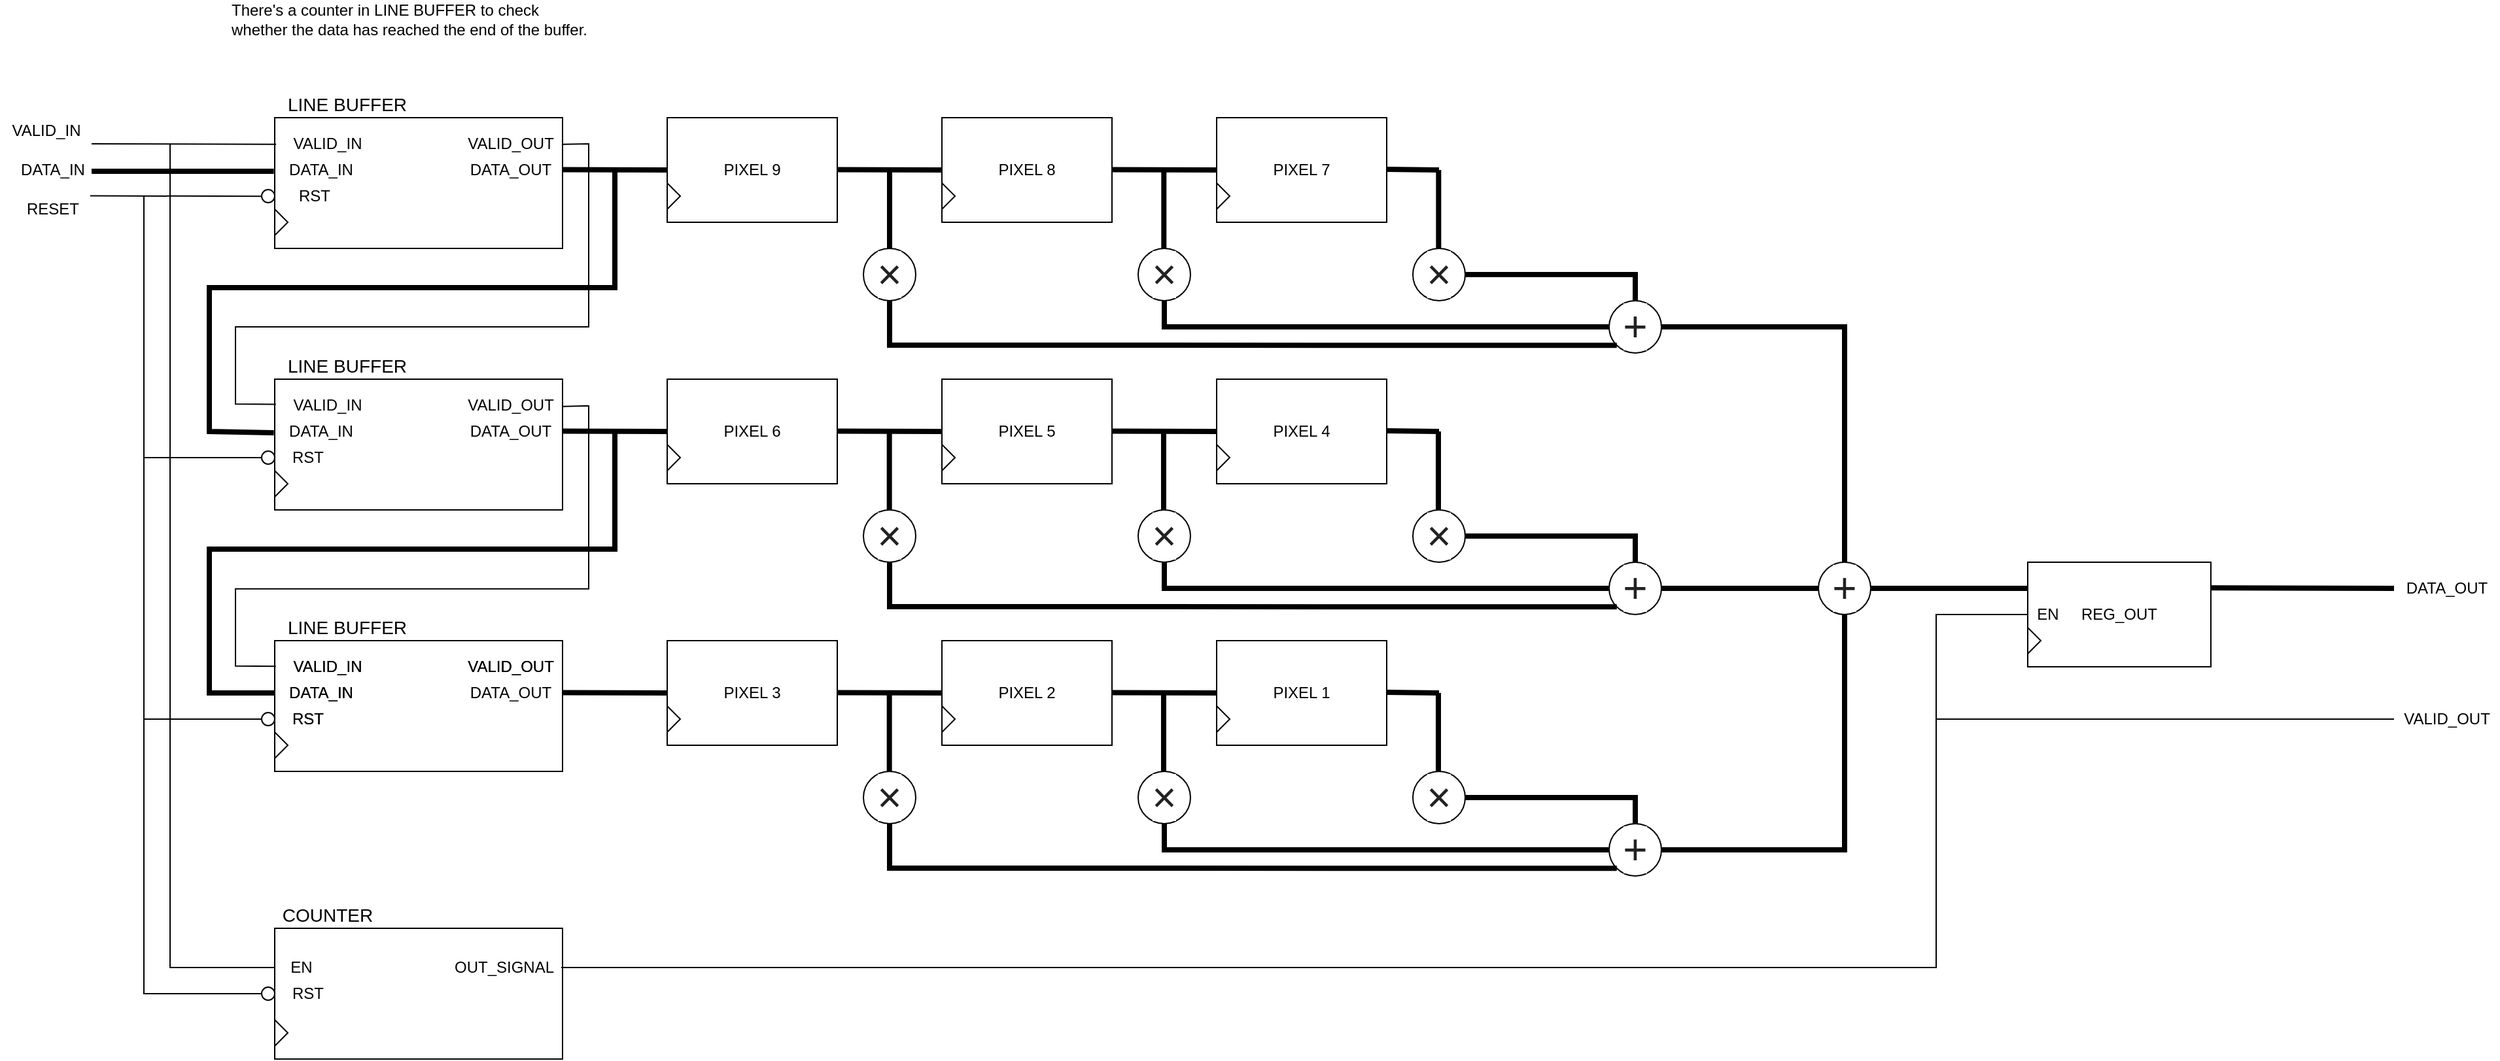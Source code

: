 <mxfile version="14.7.7" type="device" pages="2"><diagram id="FPnyBuaTiWe1VnEzQNlX" name="Draft"><mxGraphModel dx="868" dy="482" grid="1" gridSize="10" guides="1" tooltips="1" connect="1" arrows="1" fold="1" page="1" pageScale="1" pageWidth="100000" pageHeight="100000" math="0" shadow="0"><root><mxCell id="0"/><mxCell id="1" parent="0"/><mxCell id="4iqIO-b0GHz7KQtMurG4-1" value="" style="rounded=0;whiteSpace=wrap;html=1;" parent="1" vertex="1"><mxGeometry x="380" y="220" width="220" height="100" as="geometry"/></mxCell><mxCell id="4iqIO-b0GHz7KQtMurG4-2" value="&lt;font style=&quot;font-size: 14px&quot;&gt;LINE BUFFER&lt;/font&gt;" style="text;html=1;align=center;verticalAlign=middle;resizable=0;points=[];autosize=1;strokeColor=none;" parent="1" vertex="1"><mxGeometry x="380" y="200" width="110" height="20" as="geometry"/></mxCell><mxCell id="4iqIO-b0GHz7KQtMurG4-3" value="VALID_IN" style="text;html=1;align=center;verticalAlign=middle;resizable=0;points=[];autosize=1;strokeColor=none;" parent="1" vertex="1"><mxGeometry x="385" y="230" width="70" height="20" as="geometry"/></mxCell><mxCell id="4iqIO-b0GHz7KQtMurG4-4" value="DATA_IN" style="text;html=1;align=center;verticalAlign=middle;resizable=0;points=[];autosize=1;strokeColor=none;" parent="1" vertex="1"><mxGeometry x="385" y="250" width="60" height="20" as="geometry"/></mxCell><mxCell id="4iqIO-b0GHz7KQtMurG4-5" value="" style="triangle;whiteSpace=wrap;html=1;" parent="1" vertex="1"><mxGeometry x="380" y="290" width="10" height="20" as="geometry"/></mxCell><mxCell id="4iqIO-b0GHz7KQtMurG4-7" value="" style="endArrow=none;html=1;strokeWidth=4;entryX=-0.003;entryY=0.41;entryDx=0;entryDy=0;entryPerimeter=0;" parent="1" target="4iqIO-b0GHz7KQtMurG4-1" edge="1"><mxGeometry width="50" height="50" relative="1" as="geometry"><mxPoint x="240" y="261" as="sourcePoint"/><mxPoint x="390" y="240" as="targetPoint"/></mxGeometry></mxCell><mxCell id="4iqIO-b0GHz7KQtMurG4-8" value="" style="endArrow=none;html=1;strokeWidth=1;entryX=0.005;entryY=0.204;entryDx=0;entryDy=0;entryPerimeter=0;" parent="1" target="4iqIO-b0GHz7KQtMurG4-1" edge="1"><mxGeometry width="50" height="50" relative="1" as="geometry"><mxPoint x="240" y="240" as="sourcePoint"/><mxPoint x="380" y="236" as="targetPoint"/></mxGeometry></mxCell><mxCell id="4iqIO-b0GHz7KQtMurG4-9" value="DATA_OUT" style="text;html=1;align=center;verticalAlign=middle;resizable=0;points=[];autosize=1;strokeColor=none;" parent="1" vertex="1"><mxGeometry x="520" y="250" width="80" height="20" as="geometry"/></mxCell><mxCell id="4iqIO-b0GHz7KQtMurG4-10" value="" style="endArrow=none;html=1;strokeWidth=4;" parent="1" edge="1"><mxGeometry width="50" height="50" relative="1" as="geometry"><mxPoint x="600" y="259.76" as="sourcePoint"/><mxPoint x="680" y="260" as="targetPoint"/></mxGeometry></mxCell><mxCell id="4iqIO-b0GHz7KQtMurG4-11" value="" style="rounded=0;whiteSpace=wrap;html=1;" parent="1" vertex="1"><mxGeometry x="380" y="420" width="220" height="100" as="geometry"/></mxCell><mxCell id="4iqIO-b0GHz7KQtMurG4-12" value="&lt;font style=&quot;font-size: 14px&quot;&gt;LINE BUFFER&lt;/font&gt;" style="text;html=1;align=center;verticalAlign=middle;resizable=0;points=[];autosize=1;strokeColor=none;" parent="1" vertex="1"><mxGeometry x="380" y="400" width="110" height="20" as="geometry"/></mxCell><mxCell id="4iqIO-b0GHz7KQtMurG4-13" value="VALID_IN" style="text;html=1;align=center;verticalAlign=middle;resizable=0;points=[];autosize=1;strokeColor=none;" parent="1" vertex="1"><mxGeometry x="385" y="430" width="70" height="20" as="geometry"/></mxCell><mxCell id="4iqIO-b0GHz7KQtMurG4-14" value="DATA_IN" style="text;html=1;align=center;verticalAlign=middle;resizable=0;points=[];autosize=1;strokeColor=none;" parent="1" vertex="1"><mxGeometry x="385" y="450" width="60" height="20" as="geometry"/></mxCell><mxCell id="4iqIO-b0GHz7KQtMurG4-15" value="" style="triangle;whiteSpace=wrap;html=1;" parent="1" vertex="1"><mxGeometry x="380" y="490" width="10" height="20" as="geometry"/></mxCell><mxCell id="4iqIO-b0GHz7KQtMurG4-16" value="DATA_OUT" style="text;html=1;align=center;verticalAlign=middle;resizable=0;points=[];autosize=1;strokeColor=none;" parent="1" vertex="1"><mxGeometry x="520" y="450" width="80" height="20" as="geometry"/></mxCell><mxCell id="4iqIO-b0GHz7KQtMurG4-17" value="" style="rounded=0;whiteSpace=wrap;html=1;" parent="1" vertex="1"><mxGeometry x="380" y="620" width="220" height="100" as="geometry"/></mxCell><mxCell id="4iqIO-b0GHz7KQtMurG4-18" value="&lt;font style=&quot;font-size: 14px&quot;&gt;LINE BUFFER&lt;/font&gt;" style="text;html=1;align=center;verticalAlign=middle;resizable=0;points=[];autosize=1;strokeColor=none;" parent="1" vertex="1"><mxGeometry x="380" y="600" width="110" height="20" as="geometry"/></mxCell><mxCell id="4iqIO-b0GHz7KQtMurG4-19" value="VALID_IN" style="text;html=1;align=center;verticalAlign=middle;resizable=0;points=[];autosize=1;strokeColor=none;" parent="1" vertex="1"><mxGeometry x="385" y="630" width="70" height="20" as="geometry"/></mxCell><mxCell id="4iqIO-b0GHz7KQtMurG4-20" value="DATA_IN" style="text;html=1;align=center;verticalAlign=middle;resizable=0;points=[];autosize=1;strokeColor=none;" parent="1" vertex="1"><mxGeometry x="385" y="650" width="60" height="20" as="geometry"/></mxCell><mxCell id="4iqIO-b0GHz7KQtMurG4-21" value="" style="triangle;whiteSpace=wrap;html=1;" parent="1" vertex="1"><mxGeometry x="380" y="690" width="10" height="20" as="geometry"/></mxCell><mxCell id="4iqIO-b0GHz7KQtMurG4-22" value="DATA_OUT" style="text;html=1;align=center;verticalAlign=middle;resizable=0;points=[];autosize=1;strokeColor=none;" parent="1" vertex="1"><mxGeometry x="520" y="650" width="80" height="20" as="geometry"/></mxCell><mxCell id="4iqIO-b0GHz7KQtMurG4-23" value="PIXEL 9" style="rounded=0;whiteSpace=wrap;html=1;" parent="1" vertex="1"><mxGeometry x="680" y="220" width="130" height="80" as="geometry"/></mxCell><mxCell id="4iqIO-b0GHz7KQtMurG4-24" value="There's a counter in LINE BUFFER to check&lt;br&gt;whether the data has reached the end of the buffer." style="text;html=1;align=left;verticalAlign=middle;resizable=0;points=[];autosize=1;strokeColor=none;" parent="1" vertex="1"><mxGeometry x="345" y="130" width="290" height="30" as="geometry"/></mxCell><mxCell id="4iqIO-b0GHz7KQtMurG4-25" value="" style="endArrow=none;html=1;strokeWidth=4;" parent="1" edge="1"><mxGeometry width="50" height="50" relative="1" as="geometry"><mxPoint x="810" y="259.76" as="sourcePoint"/><mxPoint x="890" y="260" as="targetPoint"/></mxGeometry></mxCell><mxCell id="4iqIO-b0GHz7KQtMurG4-26" value="PIXEL 8" style="rounded=0;whiteSpace=wrap;html=1;" parent="1" vertex="1"><mxGeometry x="890" y="220" width="130" height="80" as="geometry"/></mxCell><mxCell id="4iqIO-b0GHz7KQtMurG4-27" value="" style="endArrow=none;html=1;strokeWidth=4;" parent="1" edge="1"><mxGeometry width="50" height="50" relative="1" as="geometry"><mxPoint x="1020" y="259.76" as="sourcePoint"/><mxPoint x="1100" y="260" as="targetPoint"/></mxGeometry></mxCell><mxCell id="4iqIO-b0GHz7KQtMurG4-28" value="PIXEL 7" style="rounded=0;whiteSpace=wrap;html=1;" parent="1" vertex="1"><mxGeometry x="1100" y="220" width="130" height="80" as="geometry"/></mxCell><mxCell id="4iqIO-b0GHz7KQtMurG4-29" value="" style="endArrow=none;html=1;strokeWidth=4;" parent="1" edge="1"><mxGeometry width="50" height="50" relative="1" as="geometry"><mxPoint x="600" y="459.76" as="sourcePoint"/><mxPoint x="680" y="460.0" as="targetPoint"/></mxGeometry></mxCell><mxCell id="4iqIO-b0GHz7KQtMurG4-30" value="PIXEL 6" style="rounded=0;whiteSpace=wrap;html=1;" parent="1" vertex="1"><mxGeometry x="680" y="420" width="130" height="80" as="geometry"/></mxCell><mxCell id="4iqIO-b0GHz7KQtMurG4-31" value="" style="endArrow=none;html=1;strokeWidth=4;" parent="1" edge="1"><mxGeometry width="50" height="50" relative="1" as="geometry"><mxPoint x="810" y="459.76" as="sourcePoint"/><mxPoint x="890" y="460.0" as="targetPoint"/></mxGeometry></mxCell><mxCell id="4iqIO-b0GHz7KQtMurG4-32" value="PIXEL 5" style="rounded=0;whiteSpace=wrap;html=1;" parent="1" vertex="1"><mxGeometry x="890" y="420" width="130" height="80" as="geometry"/></mxCell><mxCell id="4iqIO-b0GHz7KQtMurG4-33" value="" style="endArrow=none;html=1;strokeWidth=4;" parent="1" edge="1"><mxGeometry width="50" height="50" relative="1" as="geometry"><mxPoint x="1020" y="459.76" as="sourcePoint"/><mxPoint x="1100" y="460.0" as="targetPoint"/></mxGeometry></mxCell><mxCell id="4iqIO-b0GHz7KQtMurG4-34" value="PIXEL 4" style="rounded=0;whiteSpace=wrap;html=1;" parent="1" vertex="1"><mxGeometry x="1100" y="420" width="130" height="80" as="geometry"/></mxCell><mxCell id="4iqIO-b0GHz7KQtMurG4-35" value="" style="endArrow=none;html=1;strokeWidth=4;" parent="1" edge="1"><mxGeometry width="50" height="50" relative="1" as="geometry"><mxPoint x="600" y="659.76" as="sourcePoint"/><mxPoint x="680" y="660" as="targetPoint"/></mxGeometry></mxCell><mxCell id="4iqIO-b0GHz7KQtMurG4-36" value="PIXEL 3" style="rounded=0;whiteSpace=wrap;html=1;" parent="1" vertex="1"><mxGeometry x="680" y="620" width="130" height="80" as="geometry"/></mxCell><mxCell id="4iqIO-b0GHz7KQtMurG4-37" value="" style="endArrow=none;html=1;strokeWidth=4;" parent="1" edge="1"><mxGeometry width="50" height="50" relative="1" as="geometry"><mxPoint x="810" y="659.76" as="sourcePoint"/><mxPoint x="890" y="660" as="targetPoint"/></mxGeometry></mxCell><mxCell id="4iqIO-b0GHz7KQtMurG4-38" value="PIXEL 2" style="rounded=0;whiteSpace=wrap;html=1;" parent="1" vertex="1"><mxGeometry x="890" y="620" width="130" height="80" as="geometry"/></mxCell><mxCell id="4iqIO-b0GHz7KQtMurG4-39" value="" style="endArrow=none;html=1;strokeWidth=4;" parent="1" edge="1"><mxGeometry width="50" height="50" relative="1" as="geometry"><mxPoint x="1020" y="659.76" as="sourcePoint"/><mxPoint x="1100" y="660" as="targetPoint"/></mxGeometry></mxCell><mxCell id="4iqIO-b0GHz7KQtMurG4-40" value="PIXEL 1" style="rounded=0;whiteSpace=wrap;html=1;" parent="1" vertex="1"><mxGeometry x="1100" y="620" width="130" height="80" as="geometry"/></mxCell><mxCell id="4iqIO-b0GHz7KQtMurG4-41" value="&lt;span style=&quot;color: rgb(34 , 34 , 34) ; font-family: &amp;#34;google sans&amp;#34; , &amp;#34;arial&amp;#34; , sans-serif ; font-size: 32px ; text-align: left ; background-color: rgb(255 , 255 , 255)&quot;&gt;×&lt;/span&gt;" style="ellipse;whiteSpace=wrap;html=1;aspect=fixed;" parent="1" vertex="1"><mxGeometry x="830" y="320" width="40" height="40" as="geometry"/></mxCell><mxCell id="4iqIO-b0GHz7KQtMurG4-42" value="&lt;span style=&quot;color: rgb(34 , 34 , 34) ; font-family: &amp;#34;google sans&amp;#34; , &amp;#34;arial&amp;#34; , sans-serif ; font-size: 32px ; text-align: left ; background-color: rgb(255 , 255 , 255)&quot;&gt;×&lt;/span&gt;" style="ellipse;whiteSpace=wrap;html=1;aspect=fixed;" parent="1" vertex="1"><mxGeometry x="1040" y="320" width="40" height="40" as="geometry"/></mxCell><mxCell id="4iqIO-b0GHz7KQtMurG4-43" value="&lt;span style=&quot;color: rgb(34 , 34 , 34) ; font-family: &amp;#34;google sans&amp;#34; , &amp;#34;arial&amp;#34; , sans-serif ; font-size: 32px ; text-align: left ; background-color: rgb(255 , 255 , 255)&quot;&gt;×&lt;/span&gt;" style="ellipse;whiteSpace=wrap;html=1;aspect=fixed;" parent="1" vertex="1"><mxGeometry x="1250" y="320" width="40" height="40" as="geometry"/></mxCell><mxCell id="4iqIO-b0GHz7KQtMurG4-44" value="" style="endArrow=none;html=1;strokeWidth=4;" parent="1" edge="1"><mxGeometry width="50" height="50" relative="1" as="geometry"><mxPoint x="1230" y="259.5" as="sourcePoint"/><mxPoint x="1270" y="260" as="targetPoint"/></mxGeometry></mxCell><mxCell id="4iqIO-b0GHz7KQtMurG4-45" value="" style="endArrow=none;html=1;strokeWidth=4;" parent="1" edge="1"><mxGeometry width="50" height="50" relative="1" as="geometry"><mxPoint x="1230" y="459.5" as="sourcePoint"/><mxPoint x="1270" y="460" as="targetPoint"/></mxGeometry></mxCell><mxCell id="4iqIO-b0GHz7KQtMurG4-46" value="" style="endArrow=none;html=1;strokeWidth=4;" parent="1" edge="1"><mxGeometry width="50" height="50" relative="1" as="geometry"><mxPoint x="1230" y="659.5" as="sourcePoint"/><mxPoint x="1270" y="660" as="targetPoint"/></mxGeometry></mxCell><mxCell id="4iqIO-b0GHz7KQtMurG4-47" value="&lt;span style=&quot;color: rgb(34 , 34 , 34) ; font-family: &amp;#34;google sans&amp;#34; , &amp;#34;arial&amp;#34; , sans-serif ; font-size: 32px ; text-align: left ; background-color: rgb(255 , 255 , 255)&quot;&gt;×&lt;/span&gt;" style="ellipse;whiteSpace=wrap;html=1;aspect=fixed;" parent="1" vertex="1"><mxGeometry x="830" y="520" width="40" height="40" as="geometry"/></mxCell><mxCell id="4iqIO-b0GHz7KQtMurG4-48" value="&lt;span style=&quot;color: rgb(34 , 34 , 34) ; font-family: &amp;#34;google sans&amp;#34; , &amp;#34;arial&amp;#34; , sans-serif ; font-size: 32px ; text-align: left ; background-color: rgb(255 , 255 , 255)&quot;&gt;×&lt;/span&gt;" style="ellipse;whiteSpace=wrap;html=1;aspect=fixed;" parent="1" vertex="1"><mxGeometry x="1040" y="520" width="40" height="40" as="geometry"/></mxCell><mxCell id="4iqIO-b0GHz7KQtMurG4-49" value="&lt;span style=&quot;color: rgb(34 , 34 , 34) ; font-family: &amp;#34;google sans&amp;#34; , &amp;#34;arial&amp;#34; , sans-serif ; font-size: 32px ; text-align: left ; background-color: rgb(255 , 255 , 255)&quot;&gt;×&lt;/span&gt;" style="ellipse;whiteSpace=wrap;html=1;aspect=fixed;" parent="1" vertex="1"><mxGeometry x="1250" y="520" width="40" height="40" as="geometry"/></mxCell><mxCell id="4iqIO-b0GHz7KQtMurG4-50" value="&lt;span style=&quot;color: rgb(34 , 34 , 34) ; font-family: &amp;#34;google sans&amp;#34; , &amp;#34;arial&amp;#34; , sans-serif ; font-size: 32px ; text-align: left ; background-color: rgb(255 , 255 , 255)&quot;&gt;×&lt;/span&gt;" style="ellipse;whiteSpace=wrap;html=1;aspect=fixed;" parent="1" vertex="1"><mxGeometry x="830" y="720" width="40" height="40" as="geometry"/></mxCell><mxCell id="4iqIO-b0GHz7KQtMurG4-51" value="&lt;span style=&quot;color: rgb(34 , 34 , 34) ; font-family: &amp;#34;google sans&amp;#34; , &amp;#34;arial&amp;#34; , sans-serif ; font-size: 32px ; text-align: left ; background-color: rgb(255 , 255 , 255)&quot;&gt;×&lt;/span&gt;" style="ellipse;whiteSpace=wrap;html=1;aspect=fixed;" parent="1" vertex="1"><mxGeometry x="1040" y="720" width="40" height="40" as="geometry"/></mxCell><mxCell id="4iqIO-b0GHz7KQtMurG4-52" value="&lt;span style=&quot;color: rgb(34 , 34 , 34) ; font-family: &amp;#34;google sans&amp;#34; , &amp;#34;arial&amp;#34; , sans-serif ; font-size: 32px ; text-align: left ; background-color: rgb(255 , 255 , 255)&quot;&gt;×&lt;/span&gt;" style="ellipse;whiteSpace=wrap;html=1;aspect=fixed;" parent="1" vertex="1"><mxGeometry x="1250" y="720" width="40" height="40" as="geometry"/></mxCell><mxCell id="4iqIO-b0GHz7KQtMurG4-53" value="" style="endArrow=none;html=1;strokeWidth=4;exitX=-0.003;exitY=0.41;exitDx=0;exitDy=0;arcSize=0;exitPerimeter=0;" parent="1" source="4iqIO-b0GHz7KQtMurG4-11" edge="1"><mxGeometry width="50" height="50" relative="1" as="geometry"><mxPoint x="330" y="440" as="sourcePoint"/><mxPoint x="640" y="260" as="targetPoint"/><Array as="points"><mxPoint x="330" y="460"/><mxPoint x="330" y="350"/><mxPoint x="640" y="350"/></Array></mxGeometry></mxCell><mxCell id="4iqIO-b0GHz7KQtMurG4-54" value="" style="endArrow=none;html=1;strokeWidth=4;exitX=0;exitY=0.5;exitDx=0;exitDy=0;arcSize=0;" parent="1" edge="1"><mxGeometry width="50" height="50" relative="1" as="geometry"><mxPoint x="380" y="660.0" as="sourcePoint"/><mxPoint x="640" y="460" as="targetPoint"/><Array as="points"><mxPoint x="330" y="660"/><mxPoint x="330" y="550"/><mxPoint x="640" y="550"/></Array></mxGeometry></mxCell><mxCell id="4iqIO-b0GHz7KQtMurG4-55" value="&lt;span style=&quot;color: rgb(34 , 34 , 34) ; font-family: &amp;#34;google sans&amp;#34; , &amp;#34;arial&amp;#34; , sans-serif ; font-size: 32px ; text-align: left ; background-color: rgb(255 , 255 , 255)&quot;&gt;+&lt;/span&gt;" style="ellipse;whiteSpace=wrap;html=1;aspect=fixed;" parent="1" vertex="1"><mxGeometry x="1400" y="360" width="40" height="40" as="geometry"/></mxCell><mxCell id="4iqIO-b0GHz7KQtMurG4-56" value="&lt;span style=&quot;color: rgb(34 , 34 , 34) ; font-family: &amp;#34;google sans&amp;#34; , &amp;#34;arial&amp;#34; , sans-serif ; font-size: 32px ; text-align: left ; background-color: rgb(255 , 255 , 255)&quot;&gt;+&lt;/span&gt;" style="ellipse;whiteSpace=wrap;html=1;aspect=fixed;" parent="1" vertex="1"><mxGeometry x="1400" y="560" width="40" height="40" as="geometry"/></mxCell><mxCell id="4iqIO-b0GHz7KQtMurG4-57" value="&lt;span style=&quot;color: rgb(34 , 34 , 34) ; font-family: &amp;#34;google sans&amp;#34; , &amp;#34;arial&amp;#34; , sans-serif ; font-size: 32px ; text-align: left ; background-color: rgb(255 , 255 , 255)&quot;&gt;+&lt;/span&gt;" style="ellipse;whiteSpace=wrap;html=1;aspect=fixed;" parent="1" vertex="1"><mxGeometry x="1400" y="760" width="40" height="40" as="geometry"/></mxCell><mxCell id="4iqIO-b0GHz7KQtMurG4-58" value="" style="endArrow=none;html=1;strokeWidth=4;exitX=0.5;exitY=0;exitDx=0;exitDy=0;" parent="1" source="4iqIO-b0GHz7KQtMurG4-41" edge="1"><mxGeometry width="50" height="50" relative="1" as="geometry"><mxPoint x="880" y="420" as="sourcePoint"/><mxPoint x="850" y="260" as="targetPoint"/></mxGeometry></mxCell><mxCell id="4iqIO-b0GHz7KQtMurG4-60" value="" style="endArrow=none;html=1;strokeWidth=4;exitX=0.5;exitY=0;exitDx=0;exitDy=0;" parent="1" edge="1"><mxGeometry width="50" height="50" relative="1" as="geometry"><mxPoint x="1059.66" y="320" as="sourcePoint"/><mxPoint x="1059.66" y="260" as="targetPoint"/></mxGeometry></mxCell><mxCell id="4iqIO-b0GHz7KQtMurG4-61" value="" style="endArrow=none;html=1;strokeWidth=4;exitX=0.5;exitY=0;exitDx=0;exitDy=0;" parent="1" edge="1"><mxGeometry width="50" height="50" relative="1" as="geometry"><mxPoint x="1269.66" y="320" as="sourcePoint"/><mxPoint x="1269.66" y="260" as="targetPoint"/></mxGeometry></mxCell><mxCell id="4iqIO-b0GHz7KQtMurG4-62" value="" style="endArrow=none;html=1;strokeWidth=4;exitX=0.5;exitY=0;exitDx=0;exitDy=0;" parent="1" edge="1"><mxGeometry width="50" height="50" relative="1" as="geometry"><mxPoint x="849.83" y="520" as="sourcePoint"/><mxPoint x="849.83" y="460" as="targetPoint"/></mxGeometry></mxCell><mxCell id="4iqIO-b0GHz7KQtMurG4-63" value="" style="endArrow=none;html=1;strokeWidth=4;exitX=0.5;exitY=0;exitDx=0;exitDy=0;" parent="1" edge="1"><mxGeometry width="50" height="50" relative="1" as="geometry"><mxPoint x="1059.49" y="520" as="sourcePoint"/><mxPoint x="1059.49" y="460" as="targetPoint"/></mxGeometry></mxCell><mxCell id="4iqIO-b0GHz7KQtMurG4-64" value="" style="endArrow=none;html=1;strokeWidth=4;exitX=0.5;exitY=0;exitDx=0;exitDy=0;" parent="1" edge="1"><mxGeometry width="50" height="50" relative="1" as="geometry"><mxPoint x="1269.49" y="520" as="sourcePoint"/><mxPoint x="1269.49" y="460" as="targetPoint"/></mxGeometry></mxCell><mxCell id="4iqIO-b0GHz7KQtMurG4-65" value="" style="endArrow=none;html=1;strokeWidth=4;exitX=0.5;exitY=0;exitDx=0;exitDy=0;" parent="1" edge="1"><mxGeometry width="50" height="50" relative="1" as="geometry"><mxPoint x="849.83" y="720.0" as="sourcePoint"/><mxPoint x="849.83" y="660.0" as="targetPoint"/></mxGeometry></mxCell><mxCell id="4iqIO-b0GHz7KQtMurG4-66" value="" style="endArrow=none;html=1;strokeWidth=4;exitX=0.5;exitY=0;exitDx=0;exitDy=0;" parent="1" edge="1"><mxGeometry width="50" height="50" relative="1" as="geometry"><mxPoint x="1059.49" y="720.0" as="sourcePoint"/><mxPoint x="1059.49" y="660.0" as="targetPoint"/></mxGeometry></mxCell><mxCell id="4iqIO-b0GHz7KQtMurG4-67" value="" style="endArrow=none;html=1;strokeWidth=4;exitX=0.5;exitY=0;exitDx=0;exitDy=0;" parent="1" edge="1"><mxGeometry width="50" height="50" relative="1" as="geometry"><mxPoint x="1269.49" y="720.0" as="sourcePoint"/><mxPoint x="1269.49" y="660.0" as="targetPoint"/></mxGeometry></mxCell><mxCell id="4iqIO-b0GHz7KQtMurG4-68" value="" style="endArrow=none;html=1;strokeWidth=4;entryX=0;entryY=0.5;entryDx=0;entryDy=0;exitX=0.5;exitY=1;exitDx=0;exitDy=0;arcSize=0;" parent="1" source="4iqIO-b0GHz7KQtMurG4-42" target="4iqIO-b0GHz7KQtMurG4-55" edge="1"><mxGeometry width="50" height="50" relative="1" as="geometry"><mxPoint x="1110" y="470" as="sourcePoint"/><mxPoint x="1160" y="420" as="targetPoint"/><Array as="points"><mxPoint x="1060" y="380"/></Array></mxGeometry></mxCell><mxCell id="4iqIO-b0GHz7KQtMurG4-69" value="" style="endArrow=none;html=1;strokeWidth=4;entryX=0;entryY=1;entryDx=0;entryDy=0;exitX=0.5;exitY=1;exitDx=0;exitDy=0;arcSize=0;" parent="1" source="4iqIO-b0GHz7KQtMurG4-41" target="4iqIO-b0GHz7KQtMurG4-55" edge="1"><mxGeometry width="50" height="50" relative="1" as="geometry"><mxPoint x="1090" y="450" as="sourcePoint"/><mxPoint x="1140" y="400" as="targetPoint"/><Array as="points"><mxPoint x="850" y="394"/></Array></mxGeometry></mxCell><mxCell id="4iqIO-b0GHz7KQtMurG4-70" value="" style="endArrow=none;html=1;strokeWidth=4;entryX=1;entryY=0.5;entryDx=0;entryDy=0;exitX=0.5;exitY=0;exitDx=0;exitDy=0;arcSize=0;" parent="1" source="4iqIO-b0GHz7KQtMurG4-55" target="4iqIO-b0GHz7KQtMurG4-43" edge="1"><mxGeometry width="50" height="50" relative="1" as="geometry"><mxPoint x="1160" y="440" as="sourcePoint"/><mxPoint x="1210" y="390" as="targetPoint"/><Array as="points"><mxPoint x="1420" y="340"/></Array></mxGeometry></mxCell><mxCell id="4iqIO-b0GHz7KQtMurG4-71" value="" style="endArrow=none;html=1;strokeWidth=4;entryX=0;entryY=0.5;entryDx=0;entryDy=0;exitX=0.5;exitY=1;exitDx=0;exitDy=0;arcSize=0;" parent="1" edge="1"><mxGeometry width="50" height="50" relative="1" as="geometry"><mxPoint x="1060" y="560" as="sourcePoint"/><mxPoint x="1400" y="580" as="targetPoint"/><Array as="points"><mxPoint x="1060" y="580"/></Array></mxGeometry></mxCell><mxCell id="4iqIO-b0GHz7KQtMurG4-72" value="" style="endArrow=none;html=1;strokeWidth=4;entryX=0;entryY=1;entryDx=0;entryDy=0;exitX=0.5;exitY=1;exitDx=0;exitDy=0;arcSize=0;" parent="1" edge="1"><mxGeometry width="50" height="50" relative="1" as="geometry"><mxPoint x="850" y="560" as="sourcePoint"/><mxPoint x="1405.858" y="594.142" as="targetPoint"/><Array as="points"><mxPoint x="850" y="594"/></Array></mxGeometry></mxCell><mxCell id="4iqIO-b0GHz7KQtMurG4-73" value="" style="endArrow=none;html=1;strokeWidth=4;entryX=1;entryY=0.5;entryDx=0;entryDy=0;exitX=0.5;exitY=0;exitDx=0;exitDy=0;arcSize=0;" parent="1" edge="1"><mxGeometry width="50" height="50" relative="1" as="geometry"><mxPoint x="1420" y="560" as="sourcePoint"/><mxPoint x="1290" y="540" as="targetPoint"/><Array as="points"><mxPoint x="1420" y="540"/></Array></mxGeometry></mxCell><mxCell id="4iqIO-b0GHz7KQtMurG4-74" value="" style="endArrow=none;html=1;strokeWidth=4;entryX=0;entryY=0.5;entryDx=0;entryDy=0;exitX=0.5;exitY=1;exitDx=0;exitDy=0;arcSize=0;" parent="1" edge="1"><mxGeometry width="50" height="50" relative="1" as="geometry"><mxPoint x="1060" y="760.0" as="sourcePoint"/><mxPoint x="1400" y="780.0" as="targetPoint"/><Array as="points"><mxPoint x="1060" y="780"/></Array></mxGeometry></mxCell><mxCell id="4iqIO-b0GHz7KQtMurG4-75" value="" style="endArrow=none;html=1;strokeWidth=4;entryX=0;entryY=1;entryDx=0;entryDy=0;exitX=0.5;exitY=1;exitDx=0;exitDy=0;arcSize=0;" parent="1" edge="1"><mxGeometry width="50" height="50" relative="1" as="geometry"><mxPoint x="850" y="760.0" as="sourcePoint"/><mxPoint x="1405.858" y="794.142" as="targetPoint"/><Array as="points"><mxPoint x="850" y="794"/></Array></mxGeometry></mxCell><mxCell id="4iqIO-b0GHz7KQtMurG4-76" value="" style="endArrow=none;html=1;strokeWidth=4;entryX=1;entryY=0.5;entryDx=0;entryDy=0;exitX=0.5;exitY=0;exitDx=0;exitDy=0;arcSize=0;" parent="1" edge="1"><mxGeometry width="50" height="50" relative="1" as="geometry"><mxPoint x="1420" y="760.0" as="sourcePoint"/><mxPoint x="1290" y="740.0" as="targetPoint"/><Array as="points"><mxPoint x="1420" y="740"/></Array></mxGeometry></mxCell><mxCell id="4iqIO-b0GHz7KQtMurG4-77" value="&lt;span style=&quot;color: rgb(34 , 34 , 34) ; font-family: &amp;#34;google sans&amp;#34; , &amp;#34;arial&amp;#34; , sans-serif ; font-size: 32px ; text-align: left ; background-color: rgb(255 , 255 , 255)&quot;&gt;+&lt;/span&gt;" style="ellipse;whiteSpace=wrap;html=1;aspect=fixed;" parent="1" vertex="1"><mxGeometry x="1560" y="560" width="40" height="40" as="geometry"/></mxCell><mxCell id="4iqIO-b0GHz7KQtMurG4-78" value="" style="endArrow=none;html=1;strokeWidth=4;entryX=0;entryY=0.5;entryDx=0;entryDy=0;exitX=1;exitY=0.5;exitDx=0;exitDy=0;" parent="1" source="4iqIO-b0GHz7KQtMurG4-56" target="4iqIO-b0GHz7KQtMurG4-77" edge="1"><mxGeometry width="50" height="50" relative="1" as="geometry"><mxPoint x="1380" y="610" as="sourcePoint"/><mxPoint x="1430" y="560" as="targetPoint"/></mxGeometry></mxCell><mxCell id="4iqIO-b0GHz7KQtMurG4-79" value="" style="endArrow=none;html=1;strokeWidth=4;entryX=1;entryY=0.5;entryDx=0;entryDy=0;exitX=0.5;exitY=0;exitDx=0;exitDy=0;arcSize=0;" parent="1" source="4iqIO-b0GHz7KQtMurG4-77" target="4iqIO-b0GHz7KQtMurG4-55" edge="1"><mxGeometry width="50" height="50" relative="1" as="geometry"><mxPoint x="1570" y="470" as="sourcePoint"/><mxPoint x="1440" y="450" as="targetPoint"/><Array as="points"><mxPoint x="1580" y="380"/></Array></mxGeometry></mxCell><mxCell id="4iqIO-b0GHz7KQtMurG4-81" value="" style="endArrow=none;html=1;strokeWidth=4;entryX=0.5;entryY=1;entryDx=0;entryDy=0;exitX=1;exitY=0.5;exitDx=0;exitDy=0;arcSize=0;" parent="1" source="4iqIO-b0GHz7KQtMurG4-57" target="4iqIO-b0GHz7KQtMurG4-77" edge="1"><mxGeometry width="50" height="50" relative="1" as="geometry"><mxPoint x="1710" y="720" as="sourcePoint"/><mxPoint x="1570" y="540" as="targetPoint"/><Array as="points"><mxPoint x="1580" y="780"/></Array></mxGeometry></mxCell><mxCell id="4iqIO-b0GHz7KQtMurG4-82" value="" style="endArrow=none;html=1;strokeWidth=4;exitX=1;exitY=0.5;exitDx=0;exitDy=0;" parent="1" source="4iqIO-b0GHz7KQtMurG4-77" edge="1"><mxGeometry width="50" height="50" relative="1" as="geometry"><mxPoint x="1530" y="550" as="sourcePoint"/><mxPoint x="1720" y="580" as="targetPoint"/></mxGeometry></mxCell><mxCell id="4iqIO-b0GHz7KQtMurG4-83" value="" style="triangle;whiteSpace=wrap;html=1;" parent="1" vertex="1"><mxGeometry x="680" y="270" width="10" height="20" as="geometry"/></mxCell><mxCell id="4iqIO-b0GHz7KQtMurG4-84" value="" style="triangle;whiteSpace=wrap;html=1;" parent="1" vertex="1"><mxGeometry x="890" y="270" width="10" height="20" as="geometry"/></mxCell><mxCell id="4iqIO-b0GHz7KQtMurG4-85" value="" style="triangle;whiteSpace=wrap;html=1;" parent="1" vertex="1"><mxGeometry x="1100" y="270" width="10" height="20" as="geometry"/></mxCell><mxCell id="4iqIO-b0GHz7KQtMurG4-86" value="" style="triangle;whiteSpace=wrap;html=1;" parent="1" vertex="1"><mxGeometry x="1100" y="470" width="10" height="20" as="geometry"/></mxCell><mxCell id="4iqIO-b0GHz7KQtMurG4-87" value="" style="triangle;whiteSpace=wrap;html=1;" parent="1" vertex="1"><mxGeometry x="890" y="470" width="10" height="20" as="geometry"/></mxCell><mxCell id="4iqIO-b0GHz7KQtMurG4-88" value="" style="triangle;whiteSpace=wrap;html=1;" parent="1" vertex="1"><mxGeometry x="680" y="470" width="10" height="20" as="geometry"/></mxCell><mxCell id="4iqIO-b0GHz7KQtMurG4-89" value="" style="triangle;whiteSpace=wrap;html=1;" parent="1" vertex="1"><mxGeometry x="1100" y="670" width="10" height="20" as="geometry"/></mxCell><mxCell id="4iqIO-b0GHz7KQtMurG4-90" value="" style="triangle;whiteSpace=wrap;html=1;" parent="1" vertex="1"><mxGeometry x="890" y="670" width="10" height="20" as="geometry"/></mxCell><mxCell id="4iqIO-b0GHz7KQtMurG4-91" value="" style="triangle;whiteSpace=wrap;html=1;" parent="1" vertex="1"><mxGeometry x="680" y="670" width="10" height="20" as="geometry"/></mxCell><mxCell id="4iqIO-b0GHz7KQtMurG4-92" value="RST" style="text;html=1;align=center;verticalAlign=middle;resizable=0;points=[];autosize=1;strokeColor=none;" parent="1" vertex="1"><mxGeometry x="390" y="270" width="40" height="20" as="geometry"/></mxCell><mxCell id="4iqIO-b0GHz7KQtMurG4-93" value="RST" style="text;html=1;align=center;verticalAlign=middle;resizable=0;points=[];autosize=1;strokeColor=none;" parent="1" vertex="1"><mxGeometry x="385" y="470" width="40" height="20" as="geometry"/></mxCell><mxCell id="4iqIO-b0GHz7KQtMurG4-94" value="RST" style="text;html=1;align=center;verticalAlign=middle;resizable=0;points=[];autosize=1;strokeColor=none;" parent="1" vertex="1"><mxGeometry x="385" y="670" width="40" height="20" as="geometry"/></mxCell><mxCell id="4iqIO-b0GHz7KQtMurG4-95" value="" style="ellipse;whiteSpace=wrap;html=1;aspect=fixed;" parent="1" vertex="1"><mxGeometry x="370" y="475" width="10" height="10" as="geometry"/></mxCell><mxCell id="4iqIO-b0GHz7KQtMurG4-96" value="" style="ellipse;whiteSpace=wrap;html=1;aspect=fixed;" parent="1" vertex="1"><mxGeometry x="370" y="275" width="10" height="10" as="geometry"/></mxCell><mxCell id="4iqIO-b0GHz7KQtMurG4-99" value="" style="ellipse;whiteSpace=wrap;html=1;aspect=fixed;" parent="1" vertex="1"><mxGeometry x="370" y="675" width="10" height="10" as="geometry"/></mxCell><mxCell id="4iqIO-b0GHz7KQtMurG4-100" value="VALID_OUT" style="text;html=1;align=center;verticalAlign=middle;resizable=0;points=[];autosize=1;strokeColor=none;" parent="1" vertex="1"><mxGeometry x="520" y="230" width="80" height="20" as="geometry"/></mxCell><mxCell id="4iqIO-b0GHz7KQtMurG4-101" value="VALID_OUT" style="text;html=1;align=center;verticalAlign=middle;resizable=0;points=[];autosize=1;strokeColor=none;" parent="1" vertex="1"><mxGeometry x="520" y="430" width="80" height="20" as="geometry"/></mxCell><mxCell id="4iqIO-b0GHz7KQtMurG4-102" value="VALID_OUT" style="text;html=1;align=center;verticalAlign=middle;resizable=0;points=[];autosize=1;strokeColor=none;" parent="1" vertex="1"><mxGeometry x="520" y="630" width="80" height="20" as="geometry"/></mxCell><mxCell id="4iqIO-b0GHz7KQtMurG4-103" value="" style="endArrow=none;html=1;strokeWidth=1;entryX=1.004;entryY=0.521;entryDx=0;entryDy=0;entryPerimeter=0;exitX=0.004;exitY=0.192;exitDx=0;exitDy=0;exitPerimeter=0;arcSize=0;" parent="1" source="4iqIO-b0GHz7KQtMurG4-11" target="4iqIO-b0GHz7KQtMurG4-100" edge="1"><mxGeometry width="50" height="50" relative="1" as="geometry"><mxPoint x="450" y="360" as="sourcePoint"/><mxPoint x="500" y="310" as="targetPoint"/><Array as="points"><mxPoint x="350" y="439"/><mxPoint x="350" y="380"/><mxPoint x="620" y="380"/><mxPoint x="620" y="240"/></Array></mxGeometry></mxCell><mxCell id="4iqIO-b0GHz7KQtMurG4-104" value="" style="endArrow=none;html=1;strokeWidth=1;entryX=1.004;entryY=0.521;entryDx=0;entryDy=0;entryPerimeter=0;exitX=0.004;exitY=0.192;exitDx=0;exitDy=0;exitPerimeter=0;arcSize=0;" parent="1" edge="1"><mxGeometry width="50" height="50" relative="1" as="geometry"><mxPoint x="380.88" y="639.6" as="sourcePoint"/><mxPoint x="600.32" y="440.82" as="targetPoint"/><Array as="points"><mxPoint x="350" y="639.4"/><mxPoint x="350" y="580.4"/><mxPoint x="620" y="580.4"/><mxPoint x="620" y="440.4"/></Array></mxGeometry></mxCell><mxCell id="4iqIO-b0GHz7KQtMurG4-105" value="" style="endArrow=none;html=1;strokeWidth=1;entryX=0.005;entryY=0.204;entryDx=0;entryDy=0;entryPerimeter=0;" parent="1" edge="1"><mxGeometry width="50" height="50" relative="1" as="geometry"><mxPoint x="238.9" y="279.76" as="sourcePoint"/><mxPoint x="370" y="280.16" as="targetPoint"/></mxGeometry></mxCell><mxCell id="4iqIO-b0GHz7KQtMurG4-106" value="" style="endArrow=none;html=1;strokeWidth=1;exitX=0;exitY=0.5;exitDx=0;exitDy=0;arcSize=0;" parent="1" source="4iqIO-b0GHz7KQtMurG4-95" edge="1"><mxGeometry width="50" height="50" relative="1" as="geometry"><mxPoint x="290" y="440" as="sourcePoint"/><mxPoint x="280" y="280" as="targetPoint"/><Array as="points"><mxPoint x="280" y="480"/></Array></mxGeometry></mxCell><mxCell id="4iqIO-b0GHz7KQtMurG4-107" value="" style="endArrow=none;html=1;strokeWidth=1;exitX=0;exitY=0.5;exitDx=0;exitDy=0;arcSize=0;" parent="1" edge="1"><mxGeometry width="50" height="50" relative="1" as="geometry"><mxPoint x="370" y="680" as="sourcePoint"/><mxPoint x="280" y="480" as="targetPoint"/><Array as="points"><mxPoint x="280" y="680"/></Array></mxGeometry></mxCell><mxCell id="4iqIO-b0GHz7KQtMurG4-108" value="VALID_IN" style="text;html=1;align=center;verticalAlign=middle;resizable=0;points=[];autosize=1;strokeColor=none;" parent="1" vertex="1"><mxGeometry x="170" y="220" width="70" height="20" as="geometry"/></mxCell><mxCell id="4iqIO-b0GHz7KQtMurG4-109" value="DATA_IN" style="text;html=1;align=center;verticalAlign=middle;resizable=0;points=[];autosize=1;strokeColor=none;" parent="1" vertex="1"><mxGeometry x="180" y="250" width="60" height="20" as="geometry"/></mxCell><mxCell id="4iqIO-b0GHz7KQtMurG4-110" value="RESET" style="text;html=1;align=center;verticalAlign=middle;resizable=0;points=[];autosize=1;strokeColor=none;" parent="1" vertex="1"><mxGeometry x="180" y="280" width="60" height="20" as="geometry"/></mxCell><mxCell id="4iqIO-b0GHz7KQtMurG4-111" value="REG_OUT" style="rounded=0;whiteSpace=wrap;html=1;" parent="1" vertex="1"><mxGeometry x="1720" y="560" width="140" height="80" as="geometry"/></mxCell><mxCell id="4iqIO-b0GHz7KQtMurG4-112" value="" style="triangle;whiteSpace=wrap;html=1;" parent="1" vertex="1"><mxGeometry x="1720" y="610" width="10" height="20" as="geometry"/></mxCell><mxCell id="4iqIO-b0GHz7KQtMurG4-113" value="" style="rounded=0;whiteSpace=wrap;html=1;" parent="1" vertex="1"><mxGeometry x="380" y="840" width="220" height="100" as="geometry"/></mxCell><mxCell id="4iqIO-b0GHz7KQtMurG4-114" value="" style="triangle;whiteSpace=wrap;html=1;" parent="1" vertex="1"><mxGeometry x="380" y="910" width="10" height="20" as="geometry"/></mxCell><mxCell id="4iqIO-b0GHz7KQtMurG4-115" value="VALID_IN" style="text;html=1;align=center;verticalAlign=middle;resizable=0;points=[];autosize=1;strokeColor=none;" parent="1" vertex="1"><mxGeometry x="385" y="630" width="70" height="20" as="geometry"/></mxCell><mxCell id="4iqIO-b0GHz7KQtMurG4-116" value="DATA_IN" style="text;html=1;align=center;verticalAlign=middle;resizable=0;points=[];autosize=1;strokeColor=none;" parent="1" vertex="1"><mxGeometry x="385" y="650" width="60" height="20" as="geometry"/></mxCell><mxCell id="4iqIO-b0GHz7KQtMurG4-117" value="RST" style="text;html=1;align=center;verticalAlign=middle;resizable=0;points=[];autosize=1;strokeColor=none;" parent="1" vertex="1"><mxGeometry x="385" y="670" width="40" height="20" as="geometry"/></mxCell><mxCell id="4iqIO-b0GHz7KQtMurG4-118" value="VALID_OUT" style="text;html=1;align=center;verticalAlign=middle;resizable=0;points=[];autosize=1;strokeColor=none;" parent="1" vertex="1"><mxGeometry x="520" y="630" width="80" height="20" as="geometry"/></mxCell><mxCell id="4iqIO-b0GHz7KQtMurG4-119" value="EN" style="text;html=1;align=center;verticalAlign=middle;resizable=0;points=[];autosize=1;strokeColor=none;" parent="1" vertex="1"><mxGeometry x="385" y="860" width="30" height="20" as="geometry"/></mxCell><mxCell id="4iqIO-b0GHz7KQtMurG4-121" value="RST" style="text;html=1;align=center;verticalAlign=middle;resizable=0;points=[];autosize=1;strokeColor=none;" parent="1" vertex="1"><mxGeometry x="385" y="880" width="40" height="20" as="geometry"/></mxCell><mxCell id="4iqIO-b0GHz7KQtMurG4-123" value="OUT_SIGNAL" style="text;html=1;align=center;verticalAlign=middle;resizable=0;points=[];autosize=1;strokeColor=none;" parent="1" vertex="1"><mxGeometry x="510" y="860" width="90" height="20" as="geometry"/></mxCell><mxCell id="4iqIO-b0GHz7KQtMurG4-124" value="" style="ellipse;whiteSpace=wrap;html=1;aspect=fixed;" parent="1" vertex="1"><mxGeometry x="370" y="885" width="10" height="10" as="geometry"/></mxCell><mxCell id="4iqIO-b0GHz7KQtMurG4-125" value="EN" style="text;html=1;align=center;verticalAlign=middle;resizable=0;points=[];autosize=1;strokeColor=none;" parent="1" vertex="1"><mxGeometry x="1720" y="590" width="30" height="20" as="geometry"/></mxCell><mxCell id="4iqIO-b0GHz7KQtMurG4-126" value="" style="endArrow=none;html=1;strokeWidth=4;exitX=1;exitY=0.5;exitDx=0;exitDy=0;" parent="1" edge="1"><mxGeometry width="50" height="50" relative="1" as="geometry"><mxPoint x="1860" y="579.58" as="sourcePoint"/><mxPoint x="2000" y="580" as="targetPoint"/></mxGeometry></mxCell><mxCell id="4iqIO-b0GHz7KQtMurG4-127" value="&lt;font style=&quot;font-size: 14px&quot;&gt;COUNTER&lt;/font&gt;" style="text;html=1;align=center;verticalAlign=middle;resizable=0;points=[];autosize=1;strokeColor=none;" parent="1" vertex="1"><mxGeometry x="380" y="820" width="80" height="20" as="geometry"/></mxCell><mxCell id="4iqIO-b0GHz7KQtMurG4-128" value="" style="endArrow=none;html=1;strokeWidth=1;exitX=0;exitY=0.5;exitDx=0;exitDy=0;arcSize=0;" parent="1" edge="1"><mxGeometry width="50" height="50" relative="1" as="geometry"><mxPoint x="370" y="890" as="sourcePoint"/><mxPoint x="280" y="680" as="targetPoint"/><Array as="points"><mxPoint x="280" y="890"/></Array></mxGeometry></mxCell><mxCell id="4iqIO-b0GHz7KQtMurG4-129" value="" style="endArrow=none;html=1;strokeWidth=1;exitX=0;exitY=0.5;exitDx=0;exitDy=0;arcSize=0;" parent="1" edge="1"><mxGeometry width="50" height="50" relative="1" as="geometry"><mxPoint x="380" y="870" as="sourcePoint"/><mxPoint x="300" y="240" as="targetPoint"/><Array as="points"><mxPoint x="300" y="870"/></Array></mxGeometry></mxCell><mxCell id="4iqIO-b0GHz7KQtMurG4-130" value="" style="endArrow=none;html=1;strokeWidth=1;exitX=0.989;exitY=0.5;exitDx=0;exitDy=0;exitPerimeter=0;entryX=0;entryY=0.5;entryDx=0;entryDy=0;arcSize=0;" parent="1" source="4iqIO-b0GHz7KQtMurG4-123" target="4iqIO-b0GHz7KQtMurG4-111" edge="1"><mxGeometry width="50" height="50" relative="1" as="geometry"><mxPoint x="790" y="840" as="sourcePoint"/><mxPoint x="840" y="790" as="targetPoint"/><Array as="points"><mxPoint x="1650" y="870"/><mxPoint x="1650" y="600"/></Array></mxGeometry></mxCell><mxCell id="PGk-wFS92SRo9uJfiyvk-1" value="" style="endArrow=none;html=1;strokeWidth=1;" parent="1" edge="1"><mxGeometry width="50" height="50" relative="1" as="geometry"><mxPoint x="1650" y="680" as="sourcePoint"/><mxPoint x="2000" y="680" as="targetPoint"/></mxGeometry></mxCell><mxCell id="PGk-wFS92SRo9uJfiyvk-2" value="DATA_OUT" style="text;html=1;align=center;verticalAlign=middle;resizable=0;points=[];autosize=1;strokeColor=none;" parent="1" vertex="1"><mxGeometry x="2000" y="570" width="80" height="20" as="geometry"/></mxCell><mxCell id="PGk-wFS92SRo9uJfiyvk-3" value="VALID_OUT" style="text;html=1;align=center;verticalAlign=middle;resizable=0;points=[];autosize=1;strokeColor=none;" parent="1" vertex="1"><mxGeometry x="2000" y="670" width="80" height="20" as="geometry"/></mxCell></root></mxGraphModel></diagram><diagram id="mfmWkxtsOC91oLr0DIt2" name="Official"><mxGraphModel dx="868" dy="482" grid="1" gridSize="10" guides="1" tooltips="1" connect="1" arrows="1" fold="1" page="1" pageScale="1" pageWidth="100000" pageHeight="100000" math="0" shadow="0"><root><mxCell id="0"/><mxCell id="1" parent="0"/><mxCell id="FAPz3CPxJ-Az2_ebGQfb-6" value="" style="endArrow=none;html=1;strokeWidth=4;entryX=0;entryY=0.5;entryDx=0;entryDy=0;" parent="1" target="FAPz3CPxJ-Az2_ebGQfb-22" edge="1"><mxGeometry width="50" height="50" relative="1" as="geometry"><mxPoint x="390" y="291" as="sourcePoint"/><mxPoint x="529.34" y="291" as="targetPoint"/></mxGeometry></mxCell><mxCell id="FAPz3CPxJ-Az2_ebGQfb-7" value="" style="endArrow=none;html=1;strokeWidth=1;" parent="1" edge="1"><mxGeometry width="50" height="50" relative="1" as="geometry"><mxPoint x="390" y="270" as="sourcePoint"/><mxPoint x="450" y="270" as="targetPoint"/></mxGeometry></mxCell><mxCell id="FAPz3CPxJ-Az2_ebGQfb-10" value="" style="rounded=0;whiteSpace=wrap;html=1;" parent="1" vertex="1"><mxGeometry x="530" y="450" width="220" height="100" as="geometry"/></mxCell><mxCell id="FAPz3CPxJ-Az2_ebGQfb-11" value="&lt;font style=&quot;font-size: 14px&quot;&gt;LINE BUFFER&lt;/font&gt;" style="text;html=1;align=center;verticalAlign=middle;resizable=0;points=[];autosize=1;strokeColor=none;" parent="1" vertex="1"><mxGeometry x="530" y="430" width="110" height="20" as="geometry"/></mxCell><mxCell id="FAPz3CPxJ-Az2_ebGQfb-12" value="VALID_IN" style="text;html=1;align=center;verticalAlign=middle;resizable=0;points=[];autosize=1;strokeColor=none;" parent="1" vertex="1"><mxGeometry x="535" y="460" width="70" height="20" as="geometry"/></mxCell><mxCell id="FAPz3CPxJ-Az2_ebGQfb-13" value="DATA_IN" style="text;html=1;align=center;verticalAlign=middle;resizable=0;points=[];autosize=1;strokeColor=none;" parent="1" vertex="1"><mxGeometry x="535" y="480" width="60" height="20" as="geometry"/></mxCell><mxCell id="FAPz3CPxJ-Az2_ebGQfb-14" value="" style="triangle;whiteSpace=wrap;html=1;" parent="1" vertex="1"><mxGeometry x="530" y="520" width="10" height="20" as="geometry"/></mxCell><mxCell id="FAPz3CPxJ-Az2_ebGQfb-15" value="DATA_OUT" style="text;html=1;align=center;verticalAlign=middle;resizable=0;points=[];autosize=1;strokeColor=none;" parent="1" vertex="1"><mxGeometry x="670" y="480" width="80" height="20" as="geometry"/></mxCell><mxCell id="FAPz3CPxJ-Az2_ebGQfb-16" value="" style="rounded=0;whiteSpace=wrap;html=1;" parent="1" vertex="1"><mxGeometry x="530" y="650" width="220" height="100" as="geometry"/></mxCell><mxCell id="FAPz3CPxJ-Az2_ebGQfb-17" value="&lt;font style=&quot;font-size: 14px&quot;&gt;LINE BUFFER&lt;/font&gt;" style="text;html=1;align=center;verticalAlign=middle;resizable=0;points=[];autosize=1;strokeColor=none;" parent="1" vertex="1"><mxGeometry x="530" y="630" width="110" height="20" as="geometry"/></mxCell><mxCell id="FAPz3CPxJ-Az2_ebGQfb-18" value="VALID_IN" style="text;html=1;align=center;verticalAlign=middle;resizable=0;points=[];autosize=1;strokeColor=none;" parent="1" vertex="1"><mxGeometry x="535" y="660" width="70" height="20" as="geometry"/></mxCell><mxCell id="FAPz3CPxJ-Az2_ebGQfb-19" value="DATA_IN" style="text;html=1;align=center;verticalAlign=middle;resizable=0;points=[];autosize=1;strokeColor=none;" parent="1" vertex="1"><mxGeometry x="535" y="680" width="60" height="20" as="geometry"/></mxCell><mxCell id="FAPz3CPxJ-Az2_ebGQfb-20" value="" style="triangle;whiteSpace=wrap;html=1;" parent="1" vertex="1"><mxGeometry x="530" y="720" width="10" height="20" as="geometry"/></mxCell><mxCell id="FAPz3CPxJ-Az2_ebGQfb-21" value="DATA_OUT" style="text;html=1;align=center;verticalAlign=middle;resizable=0;points=[];autosize=1;strokeColor=none;" parent="1" vertex="1"><mxGeometry x="670" y="680" width="80" height="20" as="geometry"/></mxCell><mxCell id="FAPz3CPxJ-Az2_ebGQfb-22" value="PIXEL 9" style="rounded=0;whiteSpace=wrap;html=1;" parent="1" vertex="1"><mxGeometry x="830" y="250" width="130" height="80" as="geometry"/></mxCell><mxCell id="FAPz3CPxJ-Az2_ebGQfb-24" value="" style="endArrow=none;html=1;strokeWidth=4;" parent="1" edge="1"><mxGeometry width="50" height="50" relative="1" as="geometry"><mxPoint x="960" y="289.76" as="sourcePoint"/><mxPoint x="1040" y="290" as="targetPoint"/></mxGeometry></mxCell><mxCell id="FAPz3CPxJ-Az2_ebGQfb-25" value="PIXEL 8" style="rounded=0;whiteSpace=wrap;html=1;" parent="1" vertex="1"><mxGeometry x="1040" y="250" width="130" height="80" as="geometry"/></mxCell><mxCell id="FAPz3CPxJ-Az2_ebGQfb-26" value="" style="endArrow=none;html=1;strokeWidth=4;" parent="1" edge="1"><mxGeometry width="50" height="50" relative="1" as="geometry"><mxPoint x="1170" y="289.76" as="sourcePoint"/><mxPoint x="1250" y="290" as="targetPoint"/></mxGeometry></mxCell><mxCell id="FAPz3CPxJ-Az2_ebGQfb-27" value="PIXEL 7" style="rounded=0;whiteSpace=wrap;html=1;" parent="1" vertex="1"><mxGeometry x="1250" y="250" width="130" height="80" as="geometry"/></mxCell><mxCell id="FAPz3CPxJ-Az2_ebGQfb-28" value="" style="endArrow=none;html=1;strokeWidth=4;" parent="1" edge="1"><mxGeometry width="50" height="50" relative="1" as="geometry"><mxPoint x="750" y="489.76" as="sourcePoint"/><mxPoint x="830" y="490" as="targetPoint"/></mxGeometry></mxCell><mxCell id="FAPz3CPxJ-Az2_ebGQfb-29" value="PIXEL 6" style="rounded=0;whiteSpace=wrap;html=1;" parent="1" vertex="1"><mxGeometry x="830" y="450" width="130" height="80" as="geometry"/></mxCell><mxCell id="FAPz3CPxJ-Az2_ebGQfb-30" value="" style="endArrow=none;html=1;strokeWidth=4;" parent="1" edge="1"><mxGeometry width="50" height="50" relative="1" as="geometry"><mxPoint x="960" y="489.76" as="sourcePoint"/><mxPoint x="1040" y="490" as="targetPoint"/></mxGeometry></mxCell><mxCell id="FAPz3CPxJ-Az2_ebGQfb-31" value="PIXEL 5" style="rounded=0;whiteSpace=wrap;html=1;" parent="1" vertex="1"><mxGeometry x="1040" y="450" width="130" height="80" as="geometry"/></mxCell><mxCell id="FAPz3CPxJ-Az2_ebGQfb-32" value="" style="endArrow=none;html=1;strokeWidth=4;" parent="1" edge="1"><mxGeometry width="50" height="50" relative="1" as="geometry"><mxPoint x="1170" y="489.76" as="sourcePoint"/><mxPoint x="1250" y="490" as="targetPoint"/></mxGeometry></mxCell><mxCell id="FAPz3CPxJ-Az2_ebGQfb-33" value="PIXEL 4" style="rounded=0;whiteSpace=wrap;html=1;" parent="1" vertex="1"><mxGeometry x="1250" y="450" width="130" height="80" as="geometry"/></mxCell><mxCell id="FAPz3CPxJ-Az2_ebGQfb-34" value="" style="endArrow=none;html=1;strokeWidth=4;" parent="1" edge="1"><mxGeometry width="50" height="50" relative="1" as="geometry"><mxPoint x="750" y="689.76" as="sourcePoint"/><mxPoint x="830" y="690" as="targetPoint"/></mxGeometry></mxCell><mxCell id="FAPz3CPxJ-Az2_ebGQfb-35" value="PIXEL 3" style="rounded=0;whiteSpace=wrap;html=1;" parent="1" vertex="1"><mxGeometry x="830" y="650" width="130" height="80" as="geometry"/></mxCell><mxCell id="FAPz3CPxJ-Az2_ebGQfb-36" value="" style="endArrow=none;html=1;strokeWidth=4;" parent="1" edge="1"><mxGeometry width="50" height="50" relative="1" as="geometry"><mxPoint x="960" y="689.76" as="sourcePoint"/><mxPoint x="1040" y="690" as="targetPoint"/></mxGeometry></mxCell><mxCell id="FAPz3CPxJ-Az2_ebGQfb-37" value="PIXEL 2" style="rounded=0;whiteSpace=wrap;html=1;" parent="1" vertex="1"><mxGeometry x="1040" y="650" width="130" height="80" as="geometry"/></mxCell><mxCell id="FAPz3CPxJ-Az2_ebGQfb-38" value="" style="endArrow=none;html=1;strokeWidth=4;" parent="1" edge="1"><mxGeometry width="50" height="50" relative="1" as="geometry"><mxPoint x="1170" y="689.76" as="sourcePoint"/><mxPoint x="1250" y="690" as="targetPoint"/></mxGeometry></mxCell><mxCell id="FAPz3CPxJ-Az2_ebGQfb-39" value="PIXEL 1" style="rounded=0;whiteSpace=wrap;html=1;" parent="1" vertex="1"><mxGeometry x="1250" y="650" width="130" height="80" as="geometry"/></mxCell><mxCell id="FAPz3CPxJ-Az2_ebGQfb-40" value="&lt;span style=&quot;color: rgb(34 , 34 , 34) ; font-family: &amp;#34;google sans&amp;#34; , &amp;#34;arial&amp;#34; , sans-serif ; font-size: 32px ; text-align: left ; background-color: rgb(255 , 255 , 255)&quot;&gt;×&lt;/span&gt;" style="ellipse;whiteSpace=wrap;html=1;aspect=fixed;" parent="1" vertex="1"><mxGeometry x="980" y="350" width="40" height="40" as="geometry"/></mxCell><mxCell id="FAPz3CPxJ-Az2_ebGQfb-41" value="&lt;span style=&quot;color: rgb(34 , 34 , 34) ; font-family: &amp;#34;google sans&amp;#34; , &amp;#34;arial&amp;#34; , sans-serif ; font-size: 32px ; text-align: left ; background-color: rgb(255 , 255 , 255)&quot;&gt;×&lt;/span&gt;" style="ellipse;whiteSpace=wrap;html=1;aspect=fixed;" parent="1" vertex="1"><mxGeometry x="1190" y="350" width="40" height="40" as="geometry"/></mxCell><mxCell id="FAPz3CPxJ-Az2_ebGQfb-42" value="&lt;span style=&quot;color: rgb(34 , 34 , 34) ; font-family: &amp;#34;google sans&amp;#34; , &amp;#34;arial&amp;#34; , sans-serif ; font-size: 32px ; text-align: left ; background-color: rgb(255 , 255 , 255)&quot;&gt;×&lt;/span&gt;" style="ellipse;whiteSpace=wrap;html=1;aspect=fixed;" parent="1" vertex="1"><mxGeometry x="1400" y="350" width="40" height="40" as="geometry"/></mxCell><mxCell id="FAPz3CPxJ-Az2_ebGQfb-43" value="" style="endArrow=none;html=1;strokeWidth=4;" parent="1" edge="1"><mxGeometry width="50" height="50" relative="1" as="geometry"><mxPoint x="1380" y="289.5" as="sourcePoint"/><mxPoint x="1420" y="290" as="targetPoint"/></mxGeometry></mxCell><mxCell id="FAPz3CPxJ-Az2_ebGQfb-44" value="" style="endArrow=none;html=1;strokeWidth=4;" parent="1" edge="1"><mxGeometry width="50" height="50" relative="1" as="geometry"><mxPoint x="1380" y="489.5" as="sourcePoint"/><mxPoint x="1420" y="490" as="targetPoint"/></mxGeometry></mxCell><mxCell id="FAPz3CPxJ-Az2_ebGQfb-45" value="" style="endArrow=none;html=1;strokeWidth=4;" parent="1" edge="1"><mxGeometry width="50" height="50" relative="1" as="geometry"><mxPoint x="1380" y="689.5" as="sourcePoint"/><mxPoint x="1420" y="690" as="targetPoint"/></mxGeometry></mxCell><mxCell id="FAPz3CPxJ-Az2_ebGQfb-46" value="&lt;span style=&quot;color: rgb(34 , 34 , 34) ; font-family: &amp;#34;google sans&amp;#34; , &amp;#34;arial&amp;#34; , sans-serif ; font-size: 32px ; text-align: left ; background-color: rgb(255 , 255 , 255)&quot;&gt;×&lt;/span&gt;" style="ellipse;whiteSpace=wrap;html=1;aspect=fixed;" parent="1" vertex="1"><mxGeometry x="980" y="550" width="40" height="40" as="geometry"/></mxCell><mxCell id="FAPz3CPxJ-Az2_ebGQfb-47" value="&lt;span style=&quot;color: rgb(34 , 34 , 34) ; font-family: &amp;#34;google sans&amp;#34; , &amp;#34;arial&amp;#34; , sans-serif ; font-size: 32px ; text-align: left ; background-color: rgb(255 , 255 , 255)&quot;&gt;×&lt;/span&gt;" style="ellipse;whiteSpace=wrap;html=1;aspect=fixed;" parent="1" vertex="1"><mxGeometry x="1190" y="550" width="40" height="40" as="geometry"/></mxCell><mxCell id="FAPz3CPxJ-Az2_ebGQfb-48" value="&lt;span style=&quot;color: rgb(34 , 34 , 34) ; font-family: &amp;#34;google sans&amp;#34; , &amp;#34;arial&amp;#34; , sans-serif ; font-size: 32px ; text-align: left ; background-color: rgb(255 , 255 , 255)&quot;&gt;×&lt;/span&gt;" style="ellipse;whiteSpace=wrap;html=1;aspect=fixed;" parent="1" vertex="1"><mxGeometry x="1400" y="550" width="40" height="40" as="geometry"/></mxCell><mxCell id="FAPz3CPxJ-Az2_ebGQfb-49" value="&lt;span style=&quot;color: rgb(34 , 34 , 34) ; font-family: &amp;#34;google sans&amp;#34; , &amp;#34;arial&amp;#34; , sans-serif ; font-size: 32px ; text-align: left ; background-color: rgb(255 , 255 , 255)&quot;&gt;×&lt;/span&gt;" style="ellipse;whiteSpace=wrap;html=1;aspect=fixed;" parent="1" vertex="1"><mxGeometry x="980" y="750" width="40" height="40" as="geometry"/></mxCell><mxCell id="FAPz3CPxJ-Az2_ebGQfb-50" value="&lt;span style=&quot;color: rgb(34 , 34 , 34) ; font-family: &amp;#34;google sans&amp;#34; , &amp;#34;arial&amp;#34; , sans-serif ; font-size: 32px ; text-align: left ; background-color: rgb(255 , 255 , 255)&quot;&gt;×&lt;/span&gt;" style="ellipse;whiteSpace=wrap;html=1;aspect=fixed;" parent="1" vertex="1"><mxGeometry x="1190" y="750" width="40" height="40" as="geometry"/></mxCell><mxCell id="FAPz3CPxJ-Az2_ebGQfb-51" value="&lt;span style=&quot;color: rgb(34 , 34 , 34) ; font-family: &amp;#34;google sans&amp;#34; , &amp;#34;arial&amp;#34; , sans-serif ; font-size: 32px ; text-align: left ; background-color: rgb(255 , 255 , 255)&quot;&gt;×&lt;/span&gt;" style="ellipse;whiteSpace=wrap;html=1;aspect=fixed;" parent="1" vertex="1"><mxGeometry x="1400" y="750" width="40" height="40" as="geometry"/></mxCell><mxCell id="FAPz3CPxJ-Az2_ebGQfb-52" value="" style="endArrow=none;html=1;strokeWidth=4;exitX=-0.003;exitY=0.41;exitDx=0;exitDy=0;arcSize=0;exitPerimeter=0;" parent="1" source="FAPz3CPxJ-Az2_ebGQfb-10" edge="1"><mxGeometry width="50" height="50" relative="1" as="geometry"><mxPoint x="480" y="470" as="sourcePoint"/><mxPoint x="1420" y="291.667" as="targetPoint"/><Array as="points"><mxPoint x="480" y="490"/><mxPoint x="480" y="380"/><mxPoint x="480" y="220"/><mxPoint x="1420" y="220"/></Array></mxGeometry></mxCell><mxCell id="FAPz3CPxJ-Az2_ebGQfb-53" value="" style="endArrow=none;html=1;strokeWidth=4;exitX=0;exitY=0.5;exitDx=0;exitDy=0;arcSize=0;" parent="1" edge="1"><mxGeometry width="50" height="50" relative="1" as="geometry"><mxPoint x="530" y="690" as="sourcePoint"/><mxPoint x="1420" y="490" as="targetPoint"/><Array as="points"><mxPoint x="490" y="690"/><mxPoint x="490" y="430"/><mxPoint x="1420" y="430"/></Array></mxGeometry></mxCell><mxCell id="FAPz3CPxJ-Az2_ebGQfb-54" value="&lt;span style=&quot;color: rgb(34 , 34 , 34) ; font-family: &amp;#34;google sans&amp;#34; , &amp;#34;arial&amp;#34; , sans-serif ; font-size: 32px ; text-align: left ; background-color: rgb(255 , 255 , 255)&quot;&gt;+&lt;/span&gt;" style="ellipse;whiteSpace=wrap;html=1;aspect=fixed;" parent="1" vertex="1"><mxGeometry x="1550" y="390" width="40" height="40" as="geometry"/></mxCell><mxCell id="FAPz3CPxJ-Az2_ebGQfb-55" value="&lt;span style=&quot;color: rgb(34 , 34 , 34) ; font-family: &amp;#34;google sans&amp;#34; , &amp;#34;arial&amp;#34; , sans-serif ; font-size: 32px ; text-align: left ; background-color: rgb(255 , 255 , 255)&quot;&gt;+&lt;/span&gt;" style="ellipse;whiteSpace=wrap;html=1;aspect=fixed;" parent="1" vertex="1"><mxGeometry x="1550" y="590" width="40" height="40" as="geometry"/></mxCell><mxCell id="FAPz3CPxJ-Az2_ebGQfb-56" value="&lt;span style=&quot;color: rgb(34 , 34 , 34) ; font-family: &amp;#34;google sans&amp;#34; , &amp;#34;arial&amp;#34; , sans-serif ; font-size: 32px ; text-align: left ; background-color: rgb(255 , 255 , 255)&quot;&gt;+&lt;/span&gt;" style="ellipse;whiteSpace=wrap;html=1;aspect=fixed;" parent="1" vertex="1"><mxGeometry x="1550" y="790" width="40" height="40" as="geometry"/></mxCell><mxCell id="FAPz3CPxJ-Az2_ebGQfb-57" value="" style="endArrow=none;html=1;strokeWidth=4;exitX=0.5;exitY=0;exitDx=0;exitDy=0;" parent="1" source="FAPz3CPxJ-Az2_ebGQfb-40" edge="1"><mxGeometry width="50" height="50" relative="1" as="geometry"><mxPoint x="1030" y="450" as="sourcePoint"/><mxPoint x="1000" y="290" as="targetPoint"/></mxGeometry></mxCell><mxCell id="FAPz3CPxJ-Az2_ebGQfb-58" value="" style="endArrow=none;html=1;strokeWidth=4;exitX=0.5;exitY=0;exitDx=0;exitDy=0;" parent="1" edge="1"><mxGeometry width="50" height="50" relative="1" as="geometry"><mxPoint x="1209.66" y="350" as="sourcePoint"/><mxPoint x="1209.66" y="290" as="targetPoint"/></mxGeometry></mxCell><mxCell id="FAPz3CPxJ-Az2_ebGQfb-59" value="" style="endArrow=none;html=1;strokeWidth=4;exitX=0.5;exitY=0;exitDx=0;exitDy=0;" parent="1" edge="1"><mxGeometry width="50" height="50" relative="1" as="geometry"><mxPoint x="1419.66" y="350" as="sourcePoint"/><mxPoint x="1419.66" y="290" as="targetPoint"/></mxGeometry></mxCell><mxCell id="FAPz3CPxJ-Az2_ebGQfb-60" value="" style="endArrow=none;html=1;strokeWidth=4;exitX=0.5;exitY=0;exitDx=0;exitDy=0;" parent="1" edge="1"><mxGeometry width="50" height="50" relative="1" as="geometry"><mxPoint x="999.83" y="550" as="sourcePoint"/><mxPoint x="999.83" y="490" as="targetPoint"/></mxGeometry></mxCell><mxCell id="FAPz3CPxJ-Az2_ebGQfb-61" value="" style="endArrow=none;html=1;strokeWidth=4;exitX=0.5;exitY=0;exitDx=0;exitDy=0;" parent="1" edge="1"><mxGeometry width="50" height="50" relative="1" as="geometry"><mxPoint x="1209.49" y="550" as="sourcePoint"/><mxPoint x="1209.49" y="490" as="targetPoint"/></mxGeometry></mxCell><mxCell id="FAPz3CPxJ-Az2_ebGQfb-62" value="" style="endArrow=none;html=1;strokeWidth=4;exitX=0.5;exitY=0;exitDx=0;exitDy=0;" parent="1" edge="1"><mxGeometry width="50" height="50" relative="1" as="geometry"><mxPoint x="1419.49" y="550" as="sourcePoint"/><mxPoint x="1419.49" y="490" as="targetPoint"/></mxGeometry></mxCell><mxCell id="FAPz3CPxJ-Az2_ebGQfb-63" value="" style="endArrow=none;html=1;strokeWidth=4;exitX=0.5;exitY=0;exitDx=0;exitDy=0;" parent="1" edge="1"><mxGeometry width="50" height="50" relative="1" as="geometry"><mxPoint x="999.83" y="750" as="sourcePoint"/><mxPoint x="999.83" y="690" as="targetPoint"/></mxGeometry></mxCell><mxCell id="FAPz3CPxJ-Az2_ebGQfb-64" value="" style="endArrow=none;html=1;strokeWidth=4;exitX=0.5;exitY=0;exitDx=0;exitDy=0;" parent="1" edge="1"><mxGeometry width="50" height="50" relative="1" as="geometry"><mxPoint x="1209.49" y="750" as="sourcePoint"/><mxPoint x="1209.49" y="690" as="targetPoint"/></mxGeometry></mxCell><mxCell id="FAPz3CPxJ-Az2_ebGQfb-65" value="" style="endArrow=none;html=1;strokeWidth=4;exitX=0.5;exitY=0;exitDx=0;exitDy=0;" parent="1" edge="1"><mxGeometry width="50" height="50" relative="1" as="geometry"><mxPoint x="1419.49" y="750" as="sourcePoint"/><mxPoint x="1419.49" y="690" as="targetPoint"/></mxGeometry></mxCell><mxCell id="FAPz3CPxJ-Az2_ebGQfb-66" value="" style="endArrow=none;html=1;strokeWidth=4;entryX=0;entryY=0.5;entryDx=0;entryDy=0;exitX=0.5;exitY=1;exitDx=0;exitDy=0;arcSize=0;" parent="1" source="FAPz3CPxJ-Az2_ebGQfb-41" target="FAPz3CPxJ-Az2_ebGQfb-54" edge="1"><mxGeometry width="50" height="50" relative="1" as="geometry"><mxPoint x="1260" y="500" as="sourcePoint"/><mxPoint x="1310" y="450" as="targetPoint"/><Array as="points"><mxPoint x="1210" y="410"/></Array></mxGeometry></mxCell><mxCell id="FAPz3CPxJ-Az2_ebGQfb-67" value="" style="endArrow=none;html=1;strokeWidth=4;entryX=0;entryY=1;entryDx=0;entryDy=0;exitX=0.5;exitY=1;exitDx=0;exitDy=0;arcSize=0;" parent="1" source="FAPz3CPxJ-Az2_ebGQfb-40" target="FAPz3CPxJ-Az2_ebGQfb-54" edge="1"><mxGeometry width="50" height="50" relative="1" as="geometry"><mxPoint x="1240" y="480" as="sourcePoint"/><mxPoint x="1290" y="430" as="targetPoint"/><Array as="points"><mxPoint x="1000" y="424"/></Array></mxGeometry></mxCell><mxCell id="FAPz3CPxJ-Az2_ebGQfb-68" value="" style="endArrow=none;html=1;strokeWidth=4;entryX=1;entryY=0.5;entryDx=0;entryDy=0;exitX=0.5;exitY=0;exitDx=0;exitDy=0;arcSize=0;" parent="1" source="FAPz3CPxJ-Az2_ebGQfb-54" target="FAPz3CPxJ-Az2_ebGQfb-42" edge="1"><mxGeometry width="50" height="50" relative="1" as="geometry"><mxPoint x="1310" y="470" as="sourcePoint"/><mxPoint x="1360" y="420" as="targetPoint"/><Array as="points"><mxPoint x="1570" y="370"/></Array></mxGeometry></mxCell><mxCell id="FAPz3CPxJ-Az2_ebGQfb-69" value="" style="endArrow=none;html=1;strokeWidth=4;entryX=0;entryY=0.5;entryDx=0;entryDy=0;exitX=0.5;exitY=1;exitDx=0;exitDy=0;arcSize=0;" parent="1" edge="1"><mxGeometry width="50" height="50" relative="1" as="geometry"><mxPoint x="1210" y="590" as="sourcePoint"/><mxPoint x="1550" y="610" as="targetPoint"/><Array as="points"><mxPoint x="1210" y="610"/></Array></mxGeometry></mxCell><mxCell id="FAPz3CPxJ-Az2_ebGQfb-70" value="" style="endArrow=none;html=1;strokeWidth=4;entryX=0;entryY=1;entryDx=0;entryDy=0;exitX=0.5;exitY=1;exitDx=0;exitDy=0;arcSize=0;" parent="1" edge="1"><mxGeometry width="50" height="50" relative="1" as="geometry"><mxPoint x="1000" y="590" as="sourcePoint"/><mxPoint x="1555.858" y="624.142" as="targetPoint"/><Array as="points"><mxPoint x="1000" y="624"/></Array></mxGeometry></mxCell><mxCell id="FAPz3CPxJ-Az2_ebGQfb-71" value="" style="endArrow=none;html=1;strokeWidth=4;entryX=1;entryY=0.5;entryDx=0;entryDy=0;exitX=0.5;exitY=0;exitDx=0;exitDy=0;arcSize=0;" parent="1" edge="1"><mxGeometry width="50" height="50" relative="1" as="geometry"><mxPoint x="1570" y="590" as="sourcePoint"/><mxPoint x="1440" y="570" as="targetPoint"/><Array as="points"><mxPoint x="1570" y="570"/></Array></mxGeometry></mxCell><mxCell id="FAPz3CPxJ-Az2_ebGQfb-72" value="" style="endArrow=none;html=1;strokeWidth=4;entryX=0;entryY=0.5;entryDx=0;entryDy=0;exitX=0.5;exitY=1;exitDx=0;exitDy=0;arcSize=0;" parent="1" edge="1"><mxGeometry width="50" height="50" relative="1" as="geometry"><mxPoint x="1210" y="790" as="sourcePoint"/><mxPoint x="1550" y="810" as="targetPoint"/><Array as="points"><mxPoint x="1210" y="810"/></Array></mxGeometry></mxCell><mxCell id="FAPz3CPxJ-Az2_ebGQfb-73" value="" style="endArrow=none;html=1;strokeWidth=4;entryX=0;entryY=1;entryDx=0;entryDy=0;exitX=0.5;exitY=1;exitDx=0;exitDy=0;arcSize=0;" parent="1" edge="1"><mxGeometry width="50" height="50" relative="1" as="geometry"><mxPoint x="1000" y="790" as="sourcePoint"/><mxPoint x="1555.858" y="824.142" as="targetPoint"/><Array as="points"><mxPoint x="1000" y="824"/></Array></mxGeometry></mxCell><mxCell id="FAPz3CPxJ-Az2_ebGQfb-74" value="" style="endArrow=none;html=1;strokeWidth=4;entryX=1;entryY=0.5;entryDx=0;entryDy=0;exitX=0.5;exitY=0;exitDx=0;exitDy=0;arcSize=0;" parent="1" edge="1"><mxGeometry width="50" height="50" relative="1" as="geometry"><mxPoint x="1570" y="790" as="sourcePoint"/><mxPoint x="1440" y="770" as="targetPoint"/><Array as="points"><mxPoint x="1570" y="770"/></Array></mxGeometry></mxCell><mxCell id="FAPz3CPxJ-Az2_ebGQfb-75" value="&lt;span style=&quot;color: rgb(34 , 34 , 34) ; font-family: &amp;#34;google sans&amp;#34; , &amp;#34;arial&amp;#34; , sans-serif ; font-size: 32px ; text-align: left ; background-color: rgb(255 , 255 , 255)&quot;&gt;+&lt;/span&gt;" style="ellipse;whiteSpace=wrap;html=1;aspect=fixed;" parent="1" vertex="1"><mxGeometry x="1710" y="590" width="40" height="40" as="geometry"/></mxCell><mxCell id="FAPz3CPxJ-Az2_ebGQfb-76" value="" style="endArrow=none;html=1;strokeWidth=4;entryX=0;entryY=0.5;entryDx=0;entryDy=0;exitX=1;exitY=0.5;exitDx=0;exitDy=0;" parent="1" source="FAPz3CPxJ-Az2_ebGQfb-55" target="FAPz3CPxJ-Az2_ebGQfb-75" edge="1"><mxGeometry width="50" height="50" relative="1" as="geometry"><mxPoint x="1530" y="640" as="sourcePoint"/><mxPoint x="1580" y="590" as="targetPoint"/></mxGeometry></mxCell><mxCell id="FAPz3CPxJ-Az2_ebGQfb-77" value="" style="endArrow=none;html=1;strokeWidth=4;entryX=1;entryY=0.5;entryDx=0;entryDy=0;exitX=0.5;exitY=0;exitDx=0;exitDy=0;arcSize=0;" parent="1" source="FAPz3CPxJ-Az2_ebGQfb-75" target="FAPz3CPxJ-Az2_ebGQfb-54" edge="1"><mxGeometry width="50" height="50" relative="1" as="geometry"><mxPoint x="1720" y="500" as="sourcePoint"/><mxPoint x="1590" y="480" as="targetPoint"/><Array as="points"><mxPoint x="1730" y="410"/></Array></mxGeometry></mxCell><mxCell id="FAPz3CPxJ-Az2_ebGQfb-78" value="" style="endArrow=none;html=1;strokeWidth=4;entryX=0.5;entryY=1;entryDx=0;entryDy=0;exitX=1;exitY=0.5;exitDx=0;exitDy=0;arcSize=0;" parent="1" source="FAPz3CPxJ-Az2_ebGQfb-56" target="FAPz3CPxJ-Az2_ebGQfb-75" edge="1"><mxGeometry width="50" height="50" relative="1" as="geometry"><mxPoint x="1860" y="750" as="sourcePoint"/><mxPoint x="1720" y="570" as="targetPoint"/><Array as="points"><mxPoint x="1730" y="810"/></Array></mxGeometry></mxCell><mxCell id="FAPz3CPxJ-Az2_ebGQfb-79" value="" style="endArrow=none;html=1;strokeWidth=4;exitX=1;exitY=0.5;exitDx=0;exitDy=0;entryX=0;entryY=0.5;entryDx=0;entryDy=0;" parent="1" source="FAPz3CPxJ-Az2_ebGQfb-75" edge="1" target="QKqiEmBLQjQzZ6ROP7M9-1"><mxGeometry width="50" height="50" relative="1" as="geometry"><mxPoint x="1680" y="580" as="sourcePoint"/><mxPoint x="1800" y="610" as="targetPoint"/></mxGeometry></mxCell><mxCell id="FAPz3CPxJ-Az2_ebGQfb-80" value="" style="triangle;whiteSpace=wrap;html=1;" parent="1" vertex="1"><mxGeometry x="830" y="300" width="10" height="20" as="geometry"/></mxCell><mxCell id="FAPz3CPxJ-Az2_ebGQfb-81" value="" style="triangle;whiteSpace=wrap;html=1;" parent="1" vertex="1"><mxGeometry x="1040" y="300" width="10" height="20" as="geometry"/></mxCell><mxCell id="FAPz3CPxJ-Az2_ebGQfb-82" value="" style="triangle;whiteSpace=wrap;html=1;" parent="1" vertex="1"><mxGeometry x="1250" y="300" width="10" height="20" as="geometry"/></mxCell><mxCell id="FAPz3CPxJ-Az2_ebGQfb-83" value="" style="triangle;whiteSpace=wrap;html=1;" parent="1" vertex="1"><mxGeometry x="1250" y="500" width="10" height="20" as="geometry"/></mxCell><mxCell id="FAPz3CPxJ-Az2_ebGQfb-84" value="" style="triangle;whiteSpace=wrap;html=1;" parent="1" vertex="1"><mxGeometry x="1040" y="500" width="10" height="20" as="geometry"/></mxCell><mxCell id="FAPz3CPxJ-Az2_ebGQfb-85" value="" style="triangle;whiteSpace=wrap;html=1;" parent="1" vertex="1"><mxGeometry x="830" y="500" width="10" height="20" as="geometry"/></mxCell><mxCell id="FAPz3CPxJ-Az2_ebGQfb-86" value="" style="triangle;whiteSpace=wrap;html=1;" parent="1" vertex="1"><mxGeometry x="1250" y="700" width="10" height="20" as="geometry"/></mxCell><mxCell id="FAPz3CPxJ-Az2_ebGQfb-87" value="" style="triangle;whiteSpace=wrap;html=1;" parent="1" vertex="1"><mxGeometry x="1040" y="700" width="10" height="20" as="geometry"/></mxCell><mxCell id="FAPz3CPxJ-Az2_ebGQfb-88" value="" style="triangle;whiteSpace=wrap;html=1;" parent="1" vertex="1"><mxGeometry x="830" y="700" width="10" height="20" as="geometry"/></mxCell><mxCell id="FAPz3CPxJ-Az2_ebGQfb-90" value="RST" style="text;html=1;align=center;verticalAlign=middle;resizable=0;points=[];autosize=1;strokeColor=none;" parent="1" vertex="1"><mxGeometry x="535" y="500" width="40" height="20" as="geometry"/></mxCell><mxCell id="FAPz3CPxJ-Az2_ebGQfb-91" value="RST" style="text;html=1;align=center;verticalAlign=middle;resizable=0;points=[];autosize=1;strokeColor=none;" parent="1" vertex="1"><mxGeometry x="535" y="700" width="40" height="20" as="geometry"/></mxCell><mxCell id="FAPz3CPxJ-Az2_ebGQfb-92" value="" style="ellipse;whiteSpace=wrap;html=1;aspect=fixed;" parent="1" vertex="1"><mxGeometry x="520" y="505" width="10" height="10" as="geometry"/></mxCell><mxCell id="FAPz3CPxJ-Az2_ebGQfb-94" value="" style="ellipse;whiteSpace=wrap;html=1;aspect=fixed;" parent="1" vertex="1"><mxGeometry x="520" y="705" width="10" height="10" as="geometry"/></mxCell><mxCell id="FAPz3CPxJ-Az2_ebGQfb-100" value="" style="endArrow=none;html=1;strokeWidth=1;" parent="1" edge="1"><mxGeometry width="50" height="50" relative="1" as="geometry"><mxPoint x="388.9" y="309.76" as="sourcePoint"/><mxPoint x="430" y="310" as="targetPoint"/></mxGeometry></mxCell><mxCell id="FAPz3CPxJ-Az2_ebGQfb-101" value="" style="endArrow=none;html=1;strokeWidth=1;exitX=0;exitY=0.5;exitDx=0;exitDy=0;arcSize=0;" parent="1" source="FAPz3CPxJ-Az2_ebGQfb-92" edge="1"><mxGeometry width="50" height="50" relative="1" as="geometry"><mxPoint x="440" y="470" as="sourcePoint"/><mxPoint x="430" y="310" as="targetPoint"/><Array as="points"><mxPoint x="430" y="510"/></Array></mxGeometry></mxCell><mxCell id="FAPz3CPxJ-Az2_ebGQfb-102" value="" style="endArrow=none;html=1;strokeWidth=1;exitX=0;exitY=0.5;exitDx=0;exitDy=0;arcSize=0;" parent="1" edge="1"><mxGeometry width="50" height="50" relative="1" as="geometry"><mxPoint x="520" y="710" as="sourcePoint"/><mxPoint x="430" y="510" as="targetPoint"/><Array as="points"><mxPoint x="430" y="710"/></Array></mxGeometry></mxCell><mxCell id="FAPz3CPxJ-Az2_ebGQfb-103" value="VALID_IN" style="text;html=1;align=center;verticalAlign=middle;resizable=0;points=[];autosize=1;strokeColor=none;" parent="1" vertex="1"><mxGeometry x="320" y="250" width="70" height="20" as="geometry"/></mxCell><mxCell id="FAPz3CPxJ-Az2_ebGQfb-104" value="DATA_IN" style="text;html=1;align=center;verticalAlign=middle;resizable=0;points=[];autosize=1;strokeColor=none;" parent="1" vertex="1"><mxGeometry x="330" y="280" width="60" height="20" as="geometry"/></mxCell><mxCell id="FAPz3CPxJ-Az2_ebGQfb-105" value="RESET" style="text;html=1;align=center;verticalAlign=middle;resizable=0;points=[];autosize=1;strokeColor=none;" parent="1" vertex="1"><mxGeometry x="330" y="310" width="60" height="20" as="geometry"/></mxCell><mxCell id="FAPz3CPxJ-Az2_ebGQfb-106" value="REG_OUT" style="rounded=0;whiteSpace=wrap;html=1;" parent="1" vertex="1"><mxGeometry x="1980" y="590" width="140" height="80" as="geometry"/></mxCell><mxCell id="FAPz3CPxJ-Az2_ebGQfb-107" value="" style="triangle;whiteSpace=wrap;html=1;" parent="1" vertex="1"><mxGeometry x="1980" y="640" width="10" height="20" as="geometry"/></mxCell><mxCell id="FAPz3CPxJ-Az2_ebGQfb-108" value="" style="rounded=0;whiteSpace=wrap;html=1;" parent="1" vertex="1"><mxGeometry x="530" y="850" width="220" height="100" as="geometry"/></mxCell><mxCell id="FAPz3CPxJ-Az2_ebGQfb-109" value="" style="triangle;whiteSpace=wrap;html=1;" parent="1" vertex="1"><mxGeometry x="530" y="920" width="10" height="20" as="geometry"/></mxCell><mxCell id="FAPz3CPxJ-Az2_ebGQfb-110" value="VALID_IN" style="text;html=1;align=center;verticalAlign=middle;resizable=0;points=[];autosize=1;strokeColor=none;" parent="1" vertex="1"><mxGeometry x="535" y="660" width="70" height="20" as="geometry"/></mxCell><mxCell id="FAPz3CPxJ-Az2_ebGQfb-111" value="DATA_IN" style="text;html=1;align=center;verticalAlign=middle;resizable=0;points=[];autosize=1;strokeColor=none;" parent="1" vertex="1"><mxGeometry x="535" y="680" width="60" height="20" as="geometry"/></mxCell><mxCell id="FAPz3CPxJ-Az2_ebGQfb-112" value="RST" style="text;html=1;align=center;verticalAlign=middle;resizable=0;points=[];autosize=1;strokeColor=none;" parent="1" vertex="1"><mxGeometry x="535" y="700" width="40" height="20" as="geometry"/></mxCell><mxCell id="FAPz3CPxJ-Az2_ebGQfb-114" value="EN" style="text;html=1;align=center;verticalAlign=middle;resizable=0;points=[];autosize=1;strokeColor=none;" parent="1" vertex="1"><mxGeometry x="535" y="870" width="30" height="20" as="geometry"/></mxCell><mxCell id="FAPz3CPxJ-Az2_ebGQfb-115" value="RST" style="text;html=1;align=center;verticalAlign=middle;resizable=0;points=[];autosize=1;strokeColor=none;" parent="1" vertex="1"><mxGeometry x="535" y="890" width="40" height="20" as="geometry"/></mxCell><mxCell id="FAPz3CPxJ-Az2_ebGQfb-116" value="OUT_SIGNAL" style="text;html=1;align=center;verticalAlign=middle;resizable=0;points=[];autosize=1;strokeColor=none;" parent="1" vertex="1"><mxGeometry x="660" y="870" width="90" height="20" as="geometry"/></mxCell><mxCell id="FAPz3CPxJ-Az2_ebGQfb-117" value="" style="ellipse;whiteSpace=wrap;html=1;aspect=fixed;" parent="1" vertex="1"><mxGeometry x="520" y="895" width="10" height="10" as="geometry"/></mxCell><mxCell id="FAPz3CPxJ-Az2_ebGQfb-118" value="EN" style="text;html=1;align=center;verticalAlign=middle;resizable=0;points=[];autosize=1;strokeColor=none;" parent="1" vertex="1"><mxGeometry x="1980" y="620" width="30" height="20" as="geometry"/></mxCell><mxCell id="FAPz3CPxJ-Az2_ebGQfb-119" value="" style="endArrow=none;html=1;strokeWidth=4;exitX=1;exitY=0.5;exitDx=0;exitDy=0;" parent="1" edge="1"><mxGeometry width="50" height="50" relative="1" as="geometry"><mxPoint x="2120" y="609.58" as="sourcePoint"/><mxPoint x="2260" y="610" as="targetPoint"/></mxGeometry></mxCell><mxCell id="FAPz3CPxJ-Az2_ebGQfb-120" value="&lt;font style=&quot;font-size: 14px&quot;&gt;ROW COUNTER&lt;/font&gt;" style="text;html=1;align=center;verticalAlign=middle;resizable=0;points=[];autosize=1;strokeColor=none;" parent="1" vertex="1"><mxGeometry x="530" y="830" width="120" height="20" as="geometry"/></mxCell><mxCell id="FAPz3CPxJ-Az2_ebGQfb-121" value="" style="endArrow=none;html=1;strokeWidth=1;exitX=0;exitY=0.5;exitDx=0;exitDy=0;arcSize=0;" parent="1" source="FAPz3CPxJ-Az2_ebGQfb-117" edge="1"><mxGeometry width="50" height="50" relative="1" as="geometry"><mxPoint x="520" y="920" as="sourcePoint"/><mxPoint x="430" y="710" as="targetPoint"/><Array as="points"><mxPoint x="430" y="900"/></Array></mxGeometry></mxCell><mxCell id="FAPz3CPxJ-Az2_ebGQfb-122" value="" style="endArrow=none;html=1;strokeWidth=1;exitX=-0.009;exitY=0.314;exitDx=0;exitDy=0;arcSize=0;exitPerimeter=0;" parent="1" source="FAPz3CPxJ-Az2_ebGQfb-108" edge="1"><mxGeometry width="50" height="50" relative="1" as="geometry"><mxPoint x="530" y="900" as="sourcePoint"/><mxPoint x="450" y="270" as="targetPoint"/><Array as="points"><mxPoint x="450" y="881"/></Array></mxGeometry></mxCell><mxCell id="FAPz3CPxJ-Az2_ebGQfb-124" value="" style="endArrow=none;html=1;strokeWidth=1;exitX=1;exitY=0.5;exitDx=0;exitDy=0;exitPerimeter=0;" parent="1" source="9-O8ouVFr4p0AoOLWtWm-15" edge="1"><mxGeometry width="50" height="50" relative="1" as="geometry"><mxPoint x="2160" y="710" as="sourcePoint"/><mxPoint x="2260" y="710" as="targetPoint"/></mxGeometry></mxCell><mxCell id="FAPz3CPxJ-Az2_ebGQfb-125" value="DATA_OUT" style="text;html=1;align=center;verticalAlign=middle;resizable=0;points=[];autosize=1;strokeColor=none;" parent="1" vertex="1"><mxGeometry x="2260" y="600" width="80" height="20" as="geometry"/></mxCell><mxCell id="FAPz3CPxJ-Az2_ebGQfb-126" value="VALID_OUT" style="text;html=1;align=center;verticalAlign=middle;resizable=0;points=[];autosize=1;strokeColor=none;" parent="1" vertex="1"><mxGeometry x="2260" y="700" width="80" height="20" as="geometry"/></mxCell><mxCell id="AcTQSUcS--XXBPWsqC0h-1" value="W0" style="text;html=1;align=center;verticalAlign=middle;resizable=0;points=[];autosize=1;strokeColor=none;" parent="1" vertex="1"><mxGeometry x="1370" y="760" width="30" height="20" as="geometry"/></mxCell><mxCell id="AcTQSUcS--XXBPWsqC0h-2" value="W1" style="text;html=1;align=center;verticalAlign=middle;resizable=0;points=[];autosize=1;strokeColor=none;" parent="1" vertex="1"><mxGeometry x="1160" y="760" width="30" height="20" as="geometry"/></mxCell><mxCell id="AcTQSUcS--XXBPWsqC0h-3" value="W2" style="text;html=1;align=center;verticalAlign=middle;resizable=0;points=[];autosize=1;strokeColor=none;" parent="1" vertex="1"><mxGeometry x="950" y="760" width="30" height="20" as="geometry"/></mxCell><mxCell id="AcTQSUcS--XXBPWsqC0h-4" value="W3" style="text;html=1;align=center;verticalAlign=middle;resizable=0;points=[];autosize=1;strokeColor=none;" parent="1" vertex="1"><mxGeometry x="1370" y="560" width="30" height="20" as="geometry"/></mxCell><mxCell id="AcTQSUcS--XXBPWsqC0h-5" value="W4" style="text;html=1;align=center;verticalAlign=middle;resizable=0;points=[];autosize=1;strokeColor=none;" parent="1" vertex="1"><mxGeometry x="1160" y="560" width="30" height="20" as="geometry"/></mxCell><mxCell id="AcTQSUcS--XXBPWsqC0h-6" value="W5" style="text;html=1;align=center;verticalAlign=middle;resizable=0;points=[];autosize=1;strokeColor=none;" parent="1" vertex="1"><mxGeometry x="950" y="560" width="30" height="20" as="geometry"/></mxCell><mxCell id="AcTQSUcS--XXBPWsqC0h-7" value="W6" style="text;html=1;align=center;verticalAlign=middle;resizable=0;points=[];autosize=1;strokeColor=none;" parent="1" vertex="1"><mxGeometry x="1370" y="360" width="30" height="20" as="geometry"/></mxCell><mxCell id="AcTQSUcS--XXBPWsqC0h-8" value="W7" style="text;html=1;align=center;verticalAlign=middle;resizable=0;points=[];autosize=1;strokeColor=none;" parent="1" vertex="1"><mxGeometry x="1160" y="360" width="30" height="20" as="geometry"/></mxCell><mxCell id="AcTQSUcS--XXBPWsqC0h-9" value="W9" style="text;html=1;align=center;verticalAlign=middle;resizable=0;points=[];autosize=1;strokeColor=none;" parent="1" vertex="1"><mxGeometry x="950" y="360" width="30" height="20" as="geometry"/></mxCell><mxCell id="9-O8ouVFr4p0AoOLWtWm-1" value="" style="rounded=0;whiteSpace=wrap;html=1;" parent="1" vertex="1"><mxGeometry x="530" y="1000" width="220" height="100" as="geometry"/></mxCell><mxCell id="9-O8ouVFr4p0AoOLWtWm-2" value="" style="triangle;whiteSpace=wrap;html=1;" parent="1" vertex="1"><mxGeometry x="530" y="1070" width="10" height="20" as="geometry"/></mxCell><mxCell id="9-O8ouVFr4p0AoOLWtWm-3" value="EN" style="text;html=1;align=center;verticalAlign=middle;resizable=0;points=[];autosize=1;strokeColor=none;" parent="1" vertex="1"><mxGeometry x="535" y="1020" width="30" height="20" as="geometry"/></mxCell><mxCell id="9-O8ouVFr4p0AoOLWtWm-4" value="RST" style="text;html=1;align=center;verticalAlign=middle;resizable=0;points=[];autosize=1;strokeColor=none;" parent="1" vertex="1"><mxGeometry x="535" y="1040" width="40" height="20" as="geometry"/></mxCell><mxCell id="9-O8ouVFr4p0AoOLWtWm-5" value="OUT_SIGNAL" style="text;html=1;align=center;verticalAlign=middle;resizable=0;points=[];autosize=1;strokeColor=none;" parent="1" vertex="1"><mxGeometry x="660" y="1020" width="90" height="20" as="geometry"/></mxCell><mxCell id="9-O8ouVFr4p0AoOLWtWm-6" value="" style="ellipse;whiteSpace=wrap;html=1;aspect=fixed;" parent="1" vertex="1"><mxGeometry x="520" y="1045" width="10" height="10" as="geometry"/></mxCell><mxCell id="9-O8ouVFr4p0AoOLWtWm-7" value="&lt;font style=&quot;font-size: 14px&quot;&gt;COLUMN COUNTER&lt;/font&gt;" style="text;html=1;align=center;verticalAlign=middle;resizable=0;points=[];autosize=1;strokeColor=none;" parent="1" vertex="1"><mxGeometry x="530" y="980" width="150" height="20" as="geometry"/></mxCell><mxCell id="9-O8ouVFr4p0AoOLWtWm-8" value="" style="endArrow=none;html=1;exitX=0;exitY=0.25;exitDx=0;exitDy=0;rounded=0;" parent="1" source="9-O8ouVFr4p0AoOLWtWm-1" edge="1"><mxGeometry width="50" height="50" relative="1" as="geometry"><mxPoint x="580" y="1010" as="sourcePoint"/><mxPoint x="450" y="880" as="targetPoint"/><Array as="points"><mxPoint x="450" y="1025"/></Array></mxGeometry></mxCell><mxCell id="9-O8ouVFr4p0AoOLWtWm-9" value="" style="endArrow=none;html=1;exitX=0;exitY=0.5;exitDx=0;exitDy=0;rounded=0;" parent="1" source="9-O8ouVFr4p0AoOLWtWm-6" edge="1"><mxGeometry width="50" height="50" relative="1" as="geometry"><mxPoint x="580" y="1010" as="sourcePoint"/><mxPoint x="430" y="900" as="targetPoint"/><Array as="points"><mxPoint x="430" y="1050"/></Array></mxGeometry></mxCell><mxCell id="9-O8ouVFr4p0AoOLWtWm-11" value="" style="ellipse;whiteSpace=wrap;html=1;aspect=fixed;" parent="1" vertex="1"><mxGeometry x="1970" y="645" width="10" height="10" as="geometry"/></mxCell><mxCell id="9-O8ouVFr4p0AoOLWtWm-12" value="" style="verticalLabelPosition=bottom;shadow=0;dashed=0;align=center;html=1;verticalAlign=top;shape=mxgraph.electrical.logic_gates.logic_gate;operation=and;" parent="1" vertex="1"><mxGeometry x="900" y="870" width="80" height="40" as="geometry"/></mxCell><mxCell id="9-O8ouVFr4p0AoOLWtWm-13" value="" style="endArrow=none;html=1;exitX=1.007;exitY=0.555;exitDx=0;exitDy=0;exitPerimeter=0;" parent="1" source="FAPz3CPxJ-Az2_ebGQfb-116" edge="1"><mxGeometry width="50" height="50" relative="1" as="geometry"><mxPoint x="830" y="960" as="sourcePoint"/><mxPoint x="900" y="881" as="targetPoint"/></mxGeometry></mxCell><mxCell id="9-O8ouVFr4p0AoOLWtWm-14" value="" style="endArrow=none;html=1;entryX=0;entryY=0.75;entryDx=0;entryDy=0;entryPerimeter=0;exitX=1;exitY=0.503;exitDx=0;exitDy=0;exitPerimeter=0;rounded=0;" parent="1" source="9-O8ouVFr4p0AoOLWtWm-5" target="9-O8ouVFr4p0AoOLWtWm-12" edge="1"><mxGeometry width="50" height="50" relative="1" as="geometry"><mxPoint x="840" y="990" as="sourcePoint"/><mxPoint x="890" y="940" as="targetPoint"/><Array as="points"><mxPoint x="850" y="1030"/><mxPoint x="850" y="900"/></Array></mxGeometry></mxCell><mxCell id="9-O8ouVFr4p0AoOLWtWm-15" value="" style="verticalLabelPosition=bottom;shadow=0;dashed=0;align=center;html=1;verticalAlign=top;shape=mxgraph.electrical.logic_gates.logic_gate;operation=and;" parent="1" vertex="1"><mxGeometry x="2040" y="690" width="80" height="40" as="geometry"/></mxCell><mxCell id="9-O8ouVFr4p0AoOLWtWm-16" value="!CLK" style="text;html=1;align=center;verticalAlign=middle;resizable=0;points=[];autosize=1;strokeColor=none;" parent="1" vertex="1"><mxGeometry x="2000" y="710" width="40" height="20" as="geometry"/></mxCell><mxCell id="9-O8ouVFr4p0AoOLWtWm-17" value="" style="endArrow=none;html=1;exitX=1;exitY=0.5;exitDx=0;exitDy=0;exitPerimeter=0;entryX=0.025;entryY=0.415;entryDx=0;entryDy=0;entryPerimeter=0;rounded=0;" parent="1" source="9-O8ouVFr4p0AoOLWtWm-12" target="FAPz3CPxJ-Az2_ebGQfb-118" edge="1"><mxGeometry width="50" height="50" relative="1" as="geometry"><mxPoint x="1340" y="950" as="sourcePoint"/><mxPoint x="1390" y="900" as="targetPoint"/><Array as="points"><mxPoint x="1940" y="890"/><mxPoint x="1940" y="628"/></Array></mxGeometry></mxCell><mxCell id="9-O8ouVFr4p0AoOLWtWm-18" value="" style="endArrow=none;html=1;entryX=0;entryY=0.25;entryDx=0;entryDy=0;entryPerimeter=0;" parent="1" target="9-O8ouVFr4p0AoOLWtWm-15" edge="1"><mxGeometry width="50" height="50" relative="1" as="geometry"><mxPoint x="1940" y="700" as="sourcePoint"/><mxPoint x="1740" y="690" as="targetPoint"/></mxGeometry></mxCell><mxCell id="9-O8ouVFr4p0AoOLWtWm-19" value="" style="endArrow=none;html=1;entryX=-0.002;entryY=0.2;entryDx=0;entryDy=0;entryPerimeter=0;" parent="1" target="FAPz3CPxJ-Az2_ebGQfb-10" edge="1"><mxGeometry width="50" height="50" relative="1" as="geometry"><mxPoint x="450" y="470" as="sourcePoint"/><mxPoint x="580" y="410" as="targetPoint"/></mxGeometry></mxCell><mxCell id="9-O8ouVFr4p0AoOLWtWm-20" value="" style="endArrow=none;html=1;entryX=-0.002;entryY=0.2;entryDx=0;entryDy=0;entryPerimeter=0;" parent="1" edge="1"><mxGeometry width="50" height="50" relative="1" as="geometry"><mxPoint x="450.44" y="669.67" as="sourcePoint"/><mxPoint x="530" y="669.67" as="targetPoint"/></mxGeometry></mxCell><mxCell id="QKqiEmBLQjQzZ6ROP7M9-1" value="LEAKYRELU" style="rounded=0;whiteSpace=wrap;html=1;" vertex="1" parent="1"><mxGeometry x="1800" y="580" width="120" height="60" as="geometry"/></mxCell><mxCell id="QKqiEmBLQjQzZ6ROP7M9-2" value="" style="endArrow=none;html=1;strokeWidth=4;exitX=1;exitY=0.5;exitDx=0;exitDy=0;entryX=0;entryY=0.25;entryDx=0;entryDy=0;" edge="1" parent="1" source="QKqiEmBLQjQzZ6ROP7M9-1" target="FAPz3CPxJ-Az2_ebGQfb-106"><mxGeometry width="50" height="50" relative="1" as="geometry"><mxPoint x="1960" y="720" as="sourcePoint"/><mxPoint x="2010" y="670" as="targetPoint"/></mxGeometry></mxCell></root></mxGraphModel></diagram></mxfile>